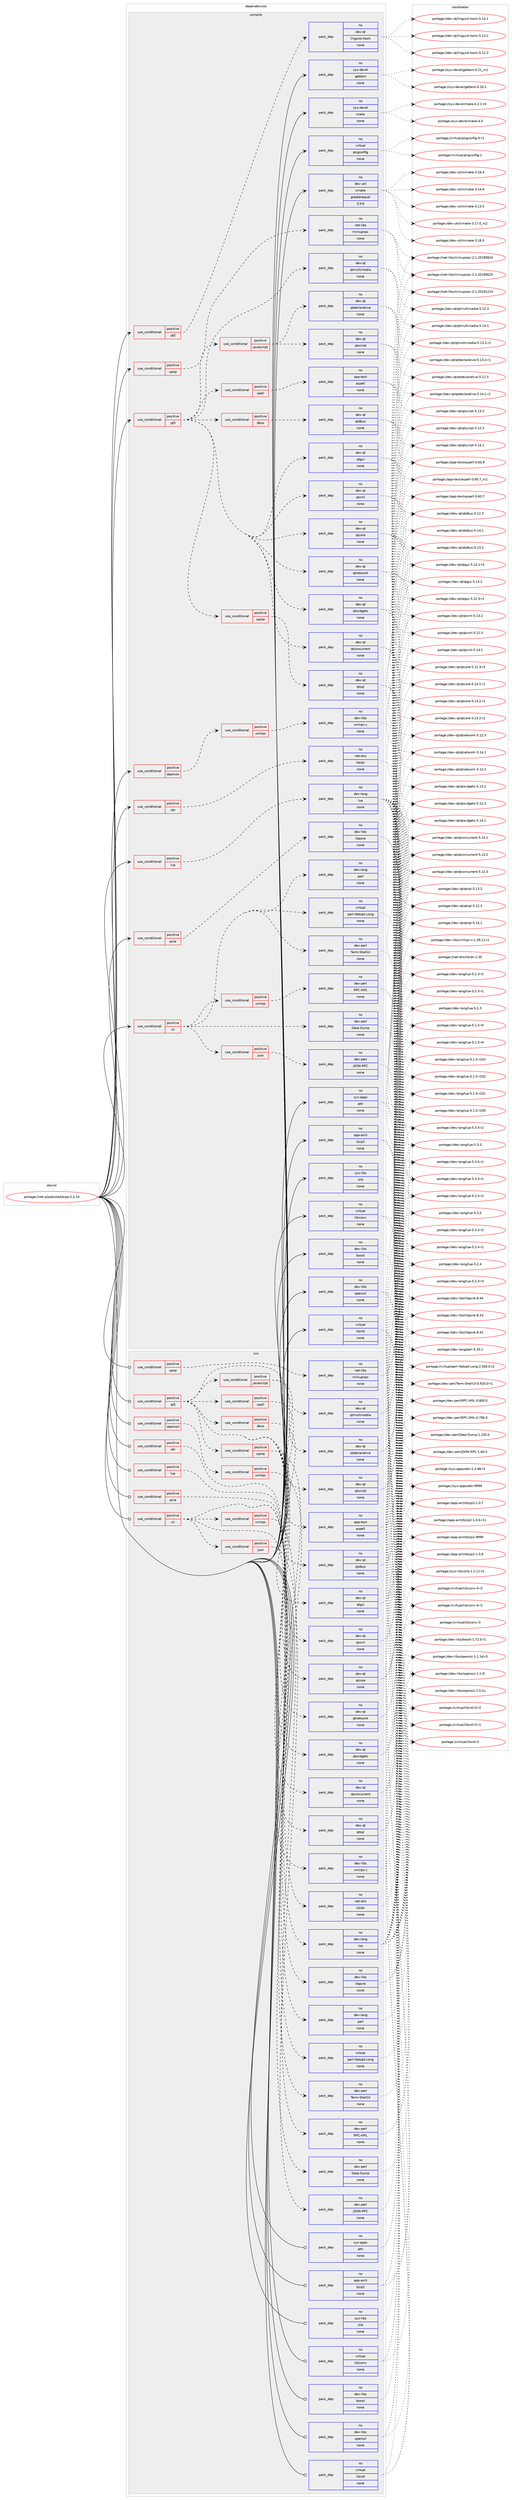 digraph prolog {

# *************
# Graph options
# *************

newrank=true;
concentrate=true;
compound=true;
graph [rankdir=LR,fontname=Helvetica,fontsize=10,ranksep=1.5];#, ranksep=2.5, nodesep=0.2];
edge  [arrowhead=vee];
node  [fontname=Helvetica,fontsize=10];

# **********
# The ebuild
# **********

subgraph cluster_leftcol {
color=gray;
rank=same;
label=<<i>ebuild</i>>;
id [label="portage://net-p2p/eiskaltdcpp-2.2.10", color=red, width=4, href="../net-p2p/eiskaltdcpp-2.2.10.svg"];
}

# ****************
# The dependencies
# ****************

subgraph cluster_midcol {
color=gray;
label=<<i>dependencies</i>>;
subgraph cluster_compile {
fillcolor="#eeeeee";
style=filled;
label=<<i>compile</i>>;
subgraph cond9070 {
dependency49314 [label=<<TABLE BORDER="0" CELLBORDER="1" CELLSPACING="0" CELLPADDING="4"><TR><TD ROWSPAN="3" CELLPADDING="10">use_conditional</TD></TR><TR><TD>positive</TD></TR><TR><TD>cli</TD></TR></TABLE>>, shape=none, color=red];
subgraph pack39217 {
dependency49315 [label=<<TABLE BORDER="0" CELLBORDER="1" CELLSPACING="0" CELLPADDING="4" WIDTH="220"><TR><TD ROWSPAN="6" CELLPADDING="30">pack_dep</TD></TR><TR><TD WIDTH="110">no</TD></TR><TR><TD>dev-lang</TD></TR><TR><TD>perl</TD></TR><TR><TD>none</TD></TR><TR><TD></TD></TR></TABLE>>, shape=none, color=blue];
}
dependency49314:e -> dependency49315:w [weight=20,style="dashed",arrowhead="vee"];
subgraph pack39218 {
dependency49316 [label=<<TABLE BORDER="0" CELLBORDER="1" CELLSPACING="0" CELLPADDING="4" WIDTH="220"><TR><TD ROWSPAN="6" CELLPADDING="30">pack_dep</TD></TR><TR><TD WIDTH="110">no</TD></TR><TR><TD>dev-perl</TD></TR><TR><TD>Data-Dump</TD></TR><TR><TD>none</TD></TR><TR><TD></TD></TR></TABLE>>, shape=none, color=blue];
}
dependency49314:e -> dependency49316:w [weight=20,style="dashed",arrowhead="vee"];
subgraph pack39219 {
dependency49317 [label=<<TABLE BORDER="0" CELLBORDER="1" CELLSPACING="0" CELLPADDING="4" WIDTH="220"><TR><TD ROWSPAN="6" CELLPADDING="30">pack_dep</TD></TR><TR><TD WIDTH="110">no</TD></TR><TR><TD>dev-perl</TD></TR><TR><TD>Term-ShellUI</TD></TR><TR><TD>none</TD></TR><TR><TD></TD></TR></TABLE>>, shape=none, color=blue];
}
dependency49314:e -> dependency49317:w [weight=20,style="dashed",arrowhead="vee"];
subgraph pack39220 {
dependency49318 [label=<<TABLE BORDER="0" CELLBORDER="1" CELLSPACING="0" CELLPADDING="4" WIDTH="220"><TR><TD ROWSPAN="6" CELLPADDING="30">pack_dep</TD></TR><TR><TD WIDTH="110">no</TD></TR><TR><TD>virtual</TD></TR><TR><TD>perl-Getopt-Long</TD></TR><TR><TD>none</TD></TR><TR><TD></TD></TR></TABLE>>, shape=none, color=blue];
}
dependency49314:e -> dependency49318:w [weight=20,style="dashed",arrowhead="vee"];
subgraph cond9071 {
dependency49319 [label=<<TABLE BORDER="0" CELLBORDER="1" CELLSPACING="0" CELLPADDING="4"><TR><TD ROWSPAN="3" CELLPADDING="10">use_conditional</TD></TR><TR><TD>positive</TD></TR><TR><TD>json</TD></TR></TABLE>>, shape=none, color=red];
subgraph pack39221 {
dependency49320 [label=<<TABLE BORDER="0" CELLBORDER="1" CELLSPACING="0" CELLPADDING="4" WIDTH="220"><TR><TD ROWSPAN="6" CELLPADDING="30">pack_dep</TD></TR><TR><TD WIDTH="110">no</TD></TR><TR><TD>dev-perl</TD></TR><TR><TD>JSON-RPC</TD></TR><TR><TD>none</TD></TR><TR><TD></TD></TR></TABLE>>, shape=none, color=blue];
}
dependency49319:e -> dependency49320:w [weight=20,style="dashed",arrowhead="vee"];
}
dependency49314:e -> dependency49319:w [weight=20,style="dashed",arrowhead="vee"];
subgraph cond9072 {
dependency49321 [label=<<TABLE BORDER="0" CELLBORDER="1" CELLSPACING="0" CELLPADDING="4"><TR><TD ROWSPAN="3" CELLPADDING="10">use_conditional</TD></TR><TR><TD>positive</TD></TR><TR><TD>xmlrpc</TD></TR></TABLE>>, shape=none, color=red];
subgraph pack39222 {
dependency49322 [label=<<TABLE BORDER="0" CELLBORDER="1" CELLSPACING="0" CELLPADDING="4" WIDTH="220"><TR><TD ROWSPAN="6" CELLPADDING="30">pack_dep</TD></TR><TR><TD WIDTH="110">no</TD></TR><TR><TD>dev-perl</TD></TR><TR><TD>RPC-XML</TD></TR><TR><TD>none</TD></TR><TR><TD></TD></TR></TABLE>>, shape=none, color=blue];
}
dependency49321:e -> dependency49322:w [weight=20,style="dashed",arrowhead="vee"];
}
dependency49314:e -> dependency49321:w [weight=20,style="dashed",arrowhead="vee"];
}
id:e -> dependency49314:w [weight=20,style="solid",arrowhead="vee"];
subgraph cond9073 {
dependency49323 [label=<<TABLE BORDER="0" CELLBORDER="1" CELLSPACING="0" CELLPADDING="4"><TR><TD ROWSPAN="3" CELLPADDING="10">use_conditional</TD></TR><TR><TD>positive</TD></TR><TR><TD>daemon</TD></TR></TABLE>>, shape=none, color=red];
subgraph cond9074 {
dependency49324 [label=<<TABLE BORDER="0" CELLBORDER="1" CELLSPACING="0" CELLPADDING="4"><TR><TD ROWSPAN="3" CELLPADDING="10">use_conditional</TD></TR><TR><TD>positive</TD></TR><TR><TD>xmlrpc</TD></TR></TABLE>>, shape=none, color=red];
subgraph pack39223 {
dependency49325 [label=<<TABLE BORDER="0" CELLBORDER="1" CELLSPACING="0" CELLPADDING="4" WIDTH="220"><TR><TD ROWSPAN="6" CELLPADDING="30">pack_dep</TD></TR><TR><TD WIDTH="110">no</TD></TR><TR><TD>dev-libs</TD></TR><TR><TD>xmlrpc-c</TD></TR><TR><TD>none</TD></TR><TR><TD></TD></TR></TABLE>>, shape=none, color=blue];
}
dependency49324:e -> dependency49325:w [weight=20,style="dashed",arrowhead="vee"];
}
dependency49323:e -> dependency49324:w [weight=20,style="dashed",arrowhead="vee"];
}
id:e -> dependency49323:w [weight=20,style="solid",arrowhead="vee"];
subgraph cond9075 {
dependency49326 [label=<<TABLE BORDER="0" CELLBORDER="1" CELLSPACING="0" CELLPADDING="4"><TR><TD ROWSPAN="3" CELLPADDING="10">use_conditional</TD></TR><TR><TD>positive</TD></TR><TR><TD>idn</TD></TR></TABLE>>, shape=none, color=red];
subgraph pack39224 {
dependency49327 [label=<<TABLE BORDER="0" CELLBORDER="1" CELLSPACING="0" CELLPADDING="4" WIDTH="220"><TR><TD ROWSPAN="6" CELLPADDING="30">pack_dep</TD></TR><TR><TD WIDTH="110">no</TD></TR><TR><TD>net-dns</TD></TR><TR><TD>libidn</TD></TR><TR><TD>none</TD></TR><TR><TD></TD></TR></TABLE>>, shape=none, color=blue];
}
dependency49326:e -> dependency49327:w [weight=20,style="dashed",arrowhead="vee"];
}
id:e -> dependency49326:w [weight=20,style="solid",arrowhead="vee"];
subgraph cond9076 {
dependency49328 [label=<<TABLE BORDER="0" CELLBORDER="1" CELLSPACING="0" CELLPADDING="4"><TR><TD ROWSPAN="3" CELLPADDING="10">use_conditional</TD></TR><TR><TD>positive</TD></TR><TR><TD>lua</TD></TR></TABLE>>, shape=none, color=red];
subgraph pack39225 {
dependency49329 [label=<<TABLE BORDER="0" CELLBORDER="1" CELLSPACING="0" CELLPADDING="4" WIDTH="220"><TR><TD ROWSPAN="6" CELLPADDING="30">pack_dep</TD></TR><TR><TD WIDTH="110">no</TD></TR><TR><TD>dev-lang</TD></TR><TR><TD>lua</TD></TR><TR><TD>none</TD></TR><TR><TD></TD></TR></TABLE>>, shape=none, color=blue];
}
dependency49328:e -> dependency49329:w [weight=20,style="dashed",arrowhead="vee"];
}
id:e -> dependency49328:w [weight=20,style="solid",arrowhead="vee"];
subgraph cond9077 {
dependency49330 [label=<<TABLE BORDER="0" CELLBORDER="1" CELLSPACING="0" CELLPADDING="4"><TR><TD ROWSPAN="3" CELLPADDING="10">use_conditional</TD></TR><TR><TD>positive</TD></TR><TR><TD>pcre</TD></TR></TABLE>>, shape=none, color=red];
subgraph pack39226 {
dependency49331 [label=<<TABLE BORDER="0" CELLBORDER="1" CELLSPACING="0" CELLPADDING="4" WIDTH="220"><TR><TD ROWSPAN="6" CELLPADDING="30">pack_dep</TD></TR><TR><TD WIDTH="110">no</TD></TR><TR><TD>dev-libs</TD></TR><TR><TD>libpcre</TD></TR><TR><TD>none</TD></TR><TR><TD></TD></TR></TABLE>>, shape=none, color=blue];
}
dependency49330:e -> dependency49331:w [weight=20,style="dashed",arrowhead="vee"];
}
id:e -> dependency49330:w [weight=20,style="solid",arrowhead="vee"];
subgraph cond9078 {
dependency49332 [label=<<TABLE BORDER="0" CELLBORDER="1" CELLSPACING="0" CELLPADDING="4"><TR><TD ROWSPAN="3" CELLPADDING="10">use_conditional</TD></TR><TR><TD>positive</TD></TR><TR><TD>qt5</TD></TR></TABLE>>, shape=none, color=red];
subgraph pack39227 {
dependency49333 [label=<<TABLE BORDER="0" CELLBORDER="1" CELLSPACING="0" CELLPADDING="4" WIDTH="220"><TR><TD ROWSPAN="6" CELLPADDING="30">pack_dep</TD></TR><TR><TD WIDTH="110">no</TD></TR><TR><TD>dev-qt</TD></TR><TR><TD>linguist-tools</TD></TR><TR><TD>none</TD></TR><TR><TD></TD></TR></TABLE>>, shape=none, color=blue];
}
dependency49332:e -> dependency49333:w [weight=20,style="dashed",arrowhead="vee"];
}
id:e -> dependency49332:w [weight=20,style="solid",arrowhead="vee"];
subgraph cond9079 {
dependency49334 [label=<<TABLE BORDER="0" CELLBORDER="1" CELLSPACING="0" CELLPADDING="4"><TR><TD ROWSPAN="3" CELLPADDING="10">use_conditional</TD></TR><TR><TD>positive</TD></TR><TR><TD>qt5</TD></TR></TABLE>>, shape=none, color=red];
subgraph pack39228 {
dependency49335 [label=<<TABLE BORDER="0" CELLBORDER="1" CELLSPACING="0" CELLPADDING="4" WIDTH="220"><TR><TD ROWSPAN="6" CELLPADDING="30">pack_dep</TD></TR><TR><TD WIDTH="110">no</TD></TR><TR><TD>dev-qt</TD></TR><TR><TD>qtconcurrent</TD></TR><TR><TD>none</TD></TR><TR><TD></TD></TR></TABLE>>, shape=none, color=blue];
}
dependency49334:e -> dependency49335:w [weight=20,style="dashed",arrowhead="vee"];
subgraph pack39229 {
dependency49336 [label=<<TABLE BORDER="0" CELLBORDER="1" CELLSPACING="0" CELLPADDING="4" WIDTH="220"><TR><TD ROWSPAN="6" CELLPADDING="30">pack_dep</TD></TR><TR><TD WIDTH="110">no</TD></TR><TR><TD>dev-qt</TD></TR><TR><TD>qtcore</TD></TR><TR><TD>none</TD></TR><TR><TD></TD></TR></TABLE>>, shape=none, color=blue];
}
dependency49334:e -> dependency49336:w [weight=20,style="dashed",arrowhead="vee"];
subgraph pack39230 {
dependency49337 [label=<<TABLE BORDER="0" CELLBORDER="1" CELLSPACING="0" CELLPADDING="4" WIDTH="220"><TR><TD ROWSPAN="6" CELLPADDING="30">pack_dep</TD></TR><TR><TD WIDTH="110">no</TD></TR><TR><TD>dev-qt</TD></TR><TR><TD>qtgui</TD></TR><TR><TD>none</TD></TR><TR><TD></TD></TR></TABLE>>, shape=none, color=blue];
}
dependency49334:e -> dependency49337:w [weight=20,style="dashed",arrowhead="vee"];
subgraph pack39231 {
dependency49338 [label=<<TABLE BORDER="0" CELLBORDER="1" CELLSPACING="0" CELLPADDING="4" WIDTH="220"><TR><TD ROWSPAN="6" CELLPADDING="30">pack_dep</TD></TR><TR><TD WIDTH="110">no</TD></TR><TR><TD>dev-qt</TD></TR><TR><TD>qtmultimedia</TD></TR><TR><TD>none</TD></TR><TR><TD></TD></TR></TABLE>>, shape=none, color=blue];
}
dependency49334:e -> dependency49338:w [weight=20,style="dashed",arrowhead="vee"];
subgraph pack39232 {
dependency49339 [label=<<TABLE BORDER="0" CELLBORDER="1" CELLSPACING="0" CELLPADDING="4" WIDTH="220"><TR><TD ROWSPAN="6" CELLPADDING="30">pack_dep</TD></TR><TR><TD WIDTH="110">no</TD></TR><TR><TD>dev-qt</TD></TR><TR><TD>qtnetwork</TD></TR><TR><TD>none</TD></TR><TR><TD></TD></TR></TABLE>>, shape=none, color=blue];
}
dependency49334:e -> dependency49339:w [weight=20,style="dashed",arrowhead="vee"];
subgraph pack39233 {
dependency49340 [label=<<TABLE BORDER="0" CELLBORDER="1" CELLSPACING="0" CELLPADDING="4" WIDTH="220"><TR><TD ROWSPAN="6" CELLPADDING="30">pack_dep</TD></TR><TR><TD WIDTH="110">no</TD></TR><TR><TD>dev-qt</TD></TR><TR><TD>qtwidgets</TD></TR><TR><TD>none</TD></TR><TR><TD></TD></TR></TABLE>>, shape=none, color=blue];
}
dependency49334:e -> dependency49340:w [weight=20,style="dashed",arrowhead="vee"];
subgraph pack39234 {
dependency49341 [label=<<TABLE BORDER="0" CELLBORDER="1" CELLSPACING="0" CELLPADDING="4" WIDTH="220"><TR><TD ROWSPAN="6" CELLPADDING="30">pack_dep</TD></TR><TR><TD WIDTH="110">no</TD></TR><TR><TD>dev-qt</TD></TR><TR><TD>qtxml</TD></TR><TR><TD>none</TD></TR><TR><TD></TD></TR></TABLE>>, shape=none, color=blue];
}
dependency49334:e -> dependency49341:w [weight=20,style="dashed",arrowhead="vee"];
subgraph cond9080 {
dependency49342 [label=<<TABLE BORDER="0" CELLBORDER="1" CELLSPACING="0" CELLPADDING="4"><TR><TD ROWSPAN="3" CELLPADDING="10">use_conditional</TD></TR><TR><TD>positive</TD></TR><TR><TD>dbus</TD></TR></TABLE>>, shape=none, color=red];
subgraph pack39235 {
dependency49343 [label=<<TABLE BORDER="0" CELLBORDER="1" CELLSPACING="0" CELLPADDING="4" WIDTH="220"><TR><TD ROWSPAN="6" CELLPADDING="30">pack_dep</TD></TR><TR><TD WIDTH="110">no</TD></TR><TR><TD>dev-qt</TD></TR><TR><TD>qtdbus</TD></TR><TR><TD>none</TD></TR><TR><TD></TD></TR></TABLE>>, shape=none, color=blue];
}
dependency49342:e -> dependency49343:w [weight=20,style="dashed",arrowhead="vee"];
}
dependency49334:e -> dependency49342:w [weight=20,style="dashed",arrowhead="vee"];
subgraph cond9081 {
dependency49344 [label=<<TABLE BORDER="0" CELLBORDER="1" CELLSPACING="0" CELLPADDING="4"><TR><TD ROWSPAN="3" CELLPADDING="10">use_conditional</TD></TR><TR><TD>positive</TD></TR><TR><TD>javascript</TD></TR></TABLE>>, shape=none, color=red];
subgraph pack39236 {
dependency49345 [label=<<TABLE BORDER="0" CELLBORDER="1" CELLSPACING="0" CELLPADDING="4" WIDTH="220"><TR><TD ROWSPAN="6" CELLPADDING="30">pack_dep</TD></TR><TR><TD WIDTH="110">no</TD></TR><TR><TD>dev-qt</TD></TR><TR><TD>qtdeclarative</TD></TR><TR><TD>none</TD></TR><TR><TD></TD></TR></TABLE>>, shape=none, color=blue];
}
dependency49344:e -> dependency49345:w [weight=20,style="dashed",arrowhead="vee"];
subgraph pack39237 {
dependency49346 [label=<<TABLE BORDER="0" CELLBORDER="1" CELLSPACING="0" CELLPADDING="4" WIDTH="220"><TR><TD ROWSPAN="6" CELLPADDING="30">pack_dep</TD></TR><TR><TD WIDTH="110">no</TD></TR><TR><TD>dev-qt</TD></TR><TR><TD>qtscript</TD></TR><TR><TD>none</TD></TR><TR><TD></TD></TR></TABLE>>, shape=none, color=blue];
}
dependency49344:e -> dependency49346:w [weight=20,style="dashed",arrowhead="vee"];
}
dependency49334:e -> dependency49344:w [weight=20,style="dashed",arrowhead="vee"];
subgraph cond9082 {
dependency49347 [label=<<TABLE BORDER="0" CELLBORDER="1" CELLSPACING="0" CELLPADDING="4"><TR><TD ROWSPAN="3" CELLPADDING="10">use_conditional</TD></TR><TR><TD>positive</TD></TR><TR><TD>spell</TD></TR></TABLE>>, shape=none, color=red];
subgraph pack39238 {
dependency49348 [label=<<TABLE BORDER="0" CELLBORDER="1" CELLSPACING="0" CELLPADDING="4" WIDTH="220"><TR><TD ROWSPAN="6" CELLPADDING="30">pack_dep</TD></TR><TR><TD WIDTH="110">no</TD></TR><TR><TD>app-text</TD></TR><TR><TD>aspell</TD></TR><TR><TD>none</TD></TR><TR><TD></TD></TR></TABLE>>, shape=none, color=blue];
}
dependency49347:e -> dependency49348:w [weight=20,style="dashed",arrowhead="vee"];
}
dependency49334:e -> dependency49347:w [weight=20,style="dashed",arrowhead="vee"];
subgraph cond9083 {
dependency49349 [label=<<TABLE BORDER="0" CELLBORDER="1" CELLSPACING="0" CELLPADDING="4"><TR><TD ROWSPAN="3" CELLPADDING="10">use_conditional</TD></TR><TR><TD>positive</TD></TR><TR><TD>sqlite</TD></TR></TABLE>>, shape=none, color=red];
subgraph pack39239 {
dependency49350 [label=<<TABLE BORDER="0" CELLBORDER="1" CELLSPACING="0" CELLPADDING="4" WIDTH="220"><TR><TD ROWSPAN="6" CELLPADDING="30">pack_dep</TD></TR><TR><TD WIDTH="110">no</TD></TR><TR><TD>dev-qt</TD></TR><TR><TD>qtsql</TD></TR><TR><TD>none</TD></TR><TR><TD></TD></TR></TABLE>>, shape=none, color=blue];
}
dependency49349:e -> dependency49350:w [weight=20,style="dashed",arrowhead="vee"];
}
dependency49334:e -> dependency49349:w [weight=20,style="dashed",arrowhead="vee"];
}
id:e -> dependency49334:w [weight=20,style="solid",arrowhead="vee"];
subgraph cond9084 {
dependency49351 [label=<<TABLE BORDER="0" CELLBORDER="1" CELLSPACING="0" CELLPADDING="4"><TR><TD ROWSPAN="3" CELLPADDING="10">use_conditional</TD></TR><TR><TD>positive</TD></TR><TR><TD>upnp</TD></TR></TABLE>>, shape=none, color=red];
subgraph pack39240 {
dependency49352 [label=<<TABLE BORDER="0" CELLBORDER="1" CELLSPACING="0" CELLPADDING="4" WIDTH="220"><TR><TD ROWSPAN="6" CELLPADDING="30">pack_dep</TD></TR><TR><TD WIDTH="110">no</TD></TR><TR><TD>net-libs</TD></TR><TR><TD>miniupnpc</TD></TR><TR><TD>none</TD></TR><TR><TD></TD></TR></TABLE>>, shape=none, color=blue];
}
dependency49351:e -> dependency49352:w [weight=20,style="dashed",arrowhead="vee"];
}
id:e -> dependency49351:w [weight=20,style="solid",arrowhead="vee"];
subgraph pack39241 {
dependency49353 [label=<<TABLE BORDER="0" CELLBORDER="1" CELLSPACING="0" CELLPADDING="4" WIDTH="220"><TR><TD ROWSPAN="6" CELLPADDING="30">pack_dep</TD></TR><TR><TD WIDTH="110">no</TD></TR><TR><TD>app-arch</TD></TR><TR><TD>bzip2</TD></TR><TR><TD>none</TD></TR><TR><TD></TD></TR></TABLE>>, shape=none, color=blue];
}
id:e -> dependency49353:w [weight=20,style="solid",arrowhead="vee"];
subgraph pack39242 {
dependency49354 [label=<<TABLE BORDER="0" CELLBORDER="1" CELLSPACING="0" CELLPADDING="4" WIDTH="220"><TR><TD ROWSPAN="6" CELLPADDING="30">pack_dep</TD></TR><TR><TD WIDTH="110">no</TD></TR><TR><TD>dev-libs</TD></TR><TR><TD>boost</TD></TR><TR><TD>none</TD></TR><TR><TD></TD></TR></TABLE>>, shape=none, color=blue];
}
id:e -> dependency49354:w [weight=20,style="solid",arrowhead="vee"];
subgraph pack39243 {
dependency49355 [label=<<TABLE BORDER="0" CELLBORDER="1" CELLSPACING="0" CELLPADDING="4" WIDTH="220"><TR><TD ROWSPAN="6" CELLPADDING="30">pack_dep</TD></TR><TR><TD WIDTH="110">no</TD></TR><TR><TD>dev-libs</TD></TR><TR><TD>openssl</TD></TR><TR><TD>none</TD></TR><TR><TD></TD></TR></TABLE>>, shape=none, color=blue];
}
id:e -> dependency49355:w [weight=20,style="solid",arrowhead="vee"];
subgraph pack39244 {
dependency49356 [label=<<TABLE BORDER="0" CELLBORDER="1" CELLSPACING="0" CELLPADDING="4" WIDTH="220"><TR><TD ROWSPAN="6" CELLPADDING="30">pack_dep</TD></TR><TR><TD WIDTH="110">no</TD></TR><TR><TD>dev-util</TD></TR><TR><TD>cmake</TD></TR><TR><TD>greaterequal</TD></TR><TR><TD>3.9.6</TD></TR></TABLE>>, shape=none, color=blue];
}
id:e -> dependency49356:w [weight=20,style="solid",arrowhead="vee"];
subgraph pack39245 {
dependency49357 [label=<<TABLE BORDER="0" CELLBORDER="1" CELLSPACING="0" CELLPADDING="4" WIDTH="220"><TR><TD ROWSPAN="6" CELLPADDING="30">pack_dep</TD></TR><TR><TD WIDTH="110">no</TD></TR><TR><TD>sys-apps</TD></TR><TR><TD>attr</TD></TR><TR><TD>none</TD></TR><TR><TD></TD></TR></TABLE>>, shape=none, color=blue];
}
id:e -> dependency49357:w [weight=20,style="solid",arrowhead="vee"];
subgraph pack39246 {
dependency49358 [label=<<TABLE BORDER="0" CELLBORDER="1" CELLSPACING="0" CELLPADDING="4" WIDTH="220"><TR><TD ROWSPAN="6" CELLPADDING="30">pack_dep</TD></TR><TR><TD WIDTH="110">no</TD></TR><TR><TD>sys-devel</TD></TR><TR><TD>gettext</TD></TR><TR><TD>none</TD></TR><TR><TD></TD></TR></TABLE>>, shape=none, color=blue];
}
id:e -> dependency49358:w [weight=20,style="solid",arrowhead="vee"];
subgraph pack39247 {
dependency49359 [label=<<TABLE BORDER="0" CELLBORDER="1" CELLSPACING="0" CELLPADDING="4" WIDTH="220"><TR><TD ROWSPAN="6" CELLPADDING="30">pack_dep</TD></TR><TR><TD WIDTH="110">no</TD></TR><TR><TD>sys-devel</TD></TR><TR><TD>make</TD></TR><TR><TD>none</TD></TR><TR><TD></TD></TR></TABLE>>, shape=none, color=blue];
}
id:e -> dependency49359:w [weight=20,style="solid",arrowhead="vee"];
subgraph pack39248 {
dependency49360 [label=<<TABLE BORDER="0" CELLBORDER="1" CELLSPACING="0" CELLPADDING="4" WIDTH="220"><TR><TD ROWSPAN="6" CELLPADDING="30">pack_dep</TD></TR><TR><TD WIDTH="110">no</TD></TR><TR><TD>sys-libs</TD></TR><TR><TD>zlib</TD></TR><TR><TD>none</TD></TR><TR><TD></TD></TR></TABLE>>, shape=none, color=blue];
}
id:e -> dependency49360:w [weight=20,style="solid",arrowhead="vee"];
subgraph pack39249 {
dependency49361 [label=<<TABLE BORDER="0" CELLBORDER="1" CELLSPACING="0" CELLPADDING="4" WIDTH="220"><TR><TD ROWSPAN="6" CELLPADDING="30">pack_dep</TD></TR><TR><TD WIDTH="110">no</TD></TR><TR><TD>virtual</TD></TR><TR><TD>libiconv</TD></TR><TR><TD>none</TD></TR><TR><TD></TD></TR></TABLE>>, shape=none, color=blue];
}
id:e -> dependency49361:w [weight=20,style="solid",arrowhead="vee"];
subgraph pack39250 {
dependency49362 [label=<<TABLE BORDER="0" CELLBORDER="1" CELLSPACING="0" CELLPADDING="4" WIDTH="220"><TR><TD ROWSPAN="6" CELLPADDING="30">pack_dep</TD></TR><TR><TD WIDTH="110">no</TD></TR><TR><TD>virtual</TD></TR><TR><TD>libintl</TD></TR><TR><TD>none</TD></TR><TR><TD></TD></TR></TABLE>>, shape=none, color=blue];
}
id:e -> dependency49362:w [weight=20,style="solid",arrowhead="vee"];
subgraph pack39251 {
dependency49363 [label=<<TABLE BORDER="0" CELLBORDER="1" CELLSPACING="0" CELLPADDING="4" WIDTH="220"><TR><TD ROWSPAN="6" CELLPADDING="30">pack_dep</TD></TR><TR><TD WIDTH="110">no</TD></TR><TR><TD>virtual</TD></TR><TR><TD>pkgconfig</TD></TR><TR><TD>none</TD></TR><TR><TD></TD></TR></TABLE>>, shape=none, color=blue];
}
id:e -> dependency49363:w [weight=20,style="solid",arrowhead="vee"];
}
subgraph cluster_compileandrun {
fillcolor="#eeeeee";
style=filled;
label=<<i>compile and run</i>>;
}
subgraph cluster_run {
fillcolor="#eeeeee";
style=filled;
label=<<i>run</i>>;
subgraph cond9085 {
dependency49364 [label=<<TABLE BORDER="0" CELLBORDER="1" CELLSPACING="0" CELLPADDING="4"><TR><TD ROWSPAN="3" CELLPADDING="10">use_conditional</TD></TR><TR><TD>positive</TD></TR><TR><TD>cli</TD></TR></TABLE>>, shape=none, color=red];
subgraph pack39252 {
dependency49365 [label=<<TABLE BORDER="0" CELLBORDER="1" CELLSPACING="0" CELLPADDING="4" WIDTH="220"><TR><TD ROWSPAN="6" CELLPADDING="30">pack_dep</TD></TR><TR><TD WIDTH="110">no</TD></TR><TR><TD>dev-lang</TD></TR><TR><TD>perl</TD></TR><TR><TD>none</TD></TR><TR><TD></TD></TR></TABLE>>, shape=none, color=blue];
}
dependency49364:e -> dependency49365:w [weight=20,style="dashed",arrowhead="vee"];
subgraph pack39253 {
dependency49366 [label=<<TABLE BORDER="0" CELLBORDER="1" CELLSPACING="0" CELLPADDING="4" WIDTH="220"><TR><TD ROWSPAN="6" CELLPADDING="30">pack_dep</TD></TR><TR><TD WIDTH="110">no</TD></TR><TR><TD>dev-perl</TD></TR><TR><TD>Data-Dump</TD></TR><TR><TD>none</TD></TR><TR><TD></TD></TR></TABLE>>, shape=none, color=blue];
}
dependency49364:e -> dependency49366:w [weight=20,style="dashed",arrowhead="vee"];
subgraph pack39254 {
dependency49367 [label=<<TABLE BORDER="0" CELLBORDER="1" CELLSPACING="0" CELLPADDING="4" WIDTH="220"><TR><TD ROWSPAN="6" CELLPADDING="30">pack_dep</TD></TR><TR><TD WIDTH="110">no</TD></TR><TR><TD>dev-perl</TD></TR><TR><TD>Term-ShellUI</TD></TR><TR><TD>none</TD></TR><TR><TD></TD></TR></TABLE>>, shape=none, color=blue];
}
dependency49364:e -> dependency49367:w [weight=20,style="dashed",arrowhead="vee"];
subgraph pack39255 {
dependency49368 [label=<<TABLE BORDER="0" CELLBORDER="1" CELLSPACING="0" CELLPADDING="4" WIDTH="220"><TR><TD ROWSPAN="6" CELLPADDING="30">pack_dep</TD></TR><TR><TD WIDTH="110">no</TD></TR><TR><TD>virtual</TD></TR><TR><TD>perl-Getopt-Long</TD></TR><TR><TD>none</TD></TR><TR><TD></TD></TR></TABLE>>, shape=none, color=blue];
}
dependency49364:e -> dependency49368:w [weight=20,style="dashed",arrowhead="vee"];
subgraph cond9086 {
dependency49369 [label=<<TABLE BORDER="0" CELLBORDER="1" CELLSPACING="0" CELLPADDING="4"><TR><TD ROWSPAN="3" CELLPADDING="10">use_conditional</TD></TR><TR><TD>positive</TD></TR><TR><TD>json</TD></TR></TABLE>>, shape=none, color=red];
subgraph pack39256 {
dependency49370 [label=<<TABLE BORDER="0" CELLBORDER="1" CELLSPACING="0" CELLPADDING="4" WIDTH="220"><TR><TD ROWSPAN="6" CELLPADDING="30">pack_dep</TD></TR><TR><TD WIDTH="110">no</TD></TR><TR><TD>dev-perl</TD></TR><TR><TD>JSON-RPC</TD></TR><TR><TD>none</TD></TR><TR><TD></TD></TR></TABLE>>, shape=none, color=blue];
}
dependency49369:e -> dependency49370:w [weight=20,style="dashed",arrowhead="vee"];
}
dependency49364:e -> dependency49369:w [weight=20,style="dashed",arrowhead="vee"];
subgraph cond9087 {
dependency49371 [label=<<TABLE BORDER="0" CELLBORDER="1" CELLSPACING="0" CELLPADDING="4"><TR><TD ROWSPAN="3" CELLPADDING="10">use_conditional</TD></TR><TR><TD>positive</TD></TR><TR><TD>xmlrpc</TD></TR></TABLE>>, shape=none, color=red];
subgraph pack39257 {
dependency49372 [label=<<TABLE BORDER="0" CELLBORDER="1" CELLSPACING="0" CELLPADDING="4" WIDTH="220"><TR><TD ROWSPAN="6" CELLPADDING="30">pack_dep</TD></TR><TR><TD WIDTH="110">no</TD></TR><TR><TD>dev-perl</TD></TR><TR><TD>RPC-XML</TD></TR><TR><TD>none</TD></TR><TR><TD></TD></TR></TABLE>>, shape=none, color=blue];
}
dependency49371:e -> dependency49372:w [weight=20,style="dashed",arrowhead="vee"];
}
dependency49364:e -> dependency49371:w [weight=20,style="dashed",arrowhead="vee"];
}
id:e -> dependency49364:w [weight=20,style="solid",arrowhead="odot"];
subgraph cond9088 {
dependency49373 [label=<<TABLE BORDER="0" CELLBORDER="1" CELLSPACING="0" CELLPADDING="4"><TR><TD ROWSPAN="3" CELLPADDING="10">use_conditional</TD></TR><TR><TD>positive</TD></TR><TR><TD>daemon</TD></TR></TABLE>>, shape=none, color=red];
subgraph cond9089 {
dependency49374 [label=<<TABLE BORDER="0" CELLBORDER="1" CELLSPACING="0" CELLPADDING="4"><TR><TD ROWSPAN="3" CELLPADDING="10">use_conditional</TD></TR><TR><TD>positive</TD></TR><TR><TD>xmlrpc</TD></TR></TABLE>>, shape=none, color=red];
subgraph pack39258 {
dependency49375 [label=<<TABLE BORDER="0" CELLBORDER="1" CELLSPACING="0" CELLPADDING="4" WIDTH="220"><TR><TD ROWSPAN="6" CELLPADDING="30">pack_dep</TD></TR><TR><TD WIDTH="110">no</TD></TR><TR><TD>dev-libs</TD></TR><TR><TD>xmlrpc-c</TD></TR><TR><TD>none</TD></TR><TR><TD></TD></TR></TABLE>>, shape=none, color=blue];
}
dependency49374:e -> dependency49375:w [weight=20,style="dashed",arrowhead="vee"];
}
dependency49373:e -> dependency49374:w [weight=20,style="dashed",arrowhead="vee"];
}
id:e -> dependency49373:w [weight=20,style="solid",arrowhead="odot"];
subgraph cond9090 {
dependency49376 [label=<<TABLE BORDER="0" CELLBORDER="1" CELLSPACING="0" CELLPADDING="4"><TR><TD ROWSPAN="3" CELLPADDING="10">use_conditional</TD></TR><TR><TD>positive</TD></TR><TR><TD>idn</TD></TR></TABLE>>, shape=none, color=red];
subgraph pack39259 {
dependency49377 [label=<<TABLE BORDER="0" CELLBORDER="1" CELLSPACING="0" CELLPADDING="4" WIDTH="220"><TR><TD ROWSPAN="6" CELLPADDING="30">pack_dep</TD></TR><TR><TD WIDTH="110">no</TD></TR><TR><TD>net-dns</TD></TR><TR><TD>libidn</TD></TR><TR><TD>none</TD></TR><TR><TD></TD></TR></TABLE>>, shape=none, color=blue];
}
dependency49376:e -> dependency49377:w [weight=20,style="dashed",arrowhead="vee"];
}
id:e -> dependency49376:w [weight=20,style="solid",arrowhead="odot"];
subgraph cond9091 {
dependency49378 [label=<<TABLE BORDER="0" CELLBORDER="1" CELLSPACING="0" CELLPADDING="4"><TR><TD ROWSPAN="3" CELLPADDING="10">use_conditional</TD></TR><TR><TD>positive</TD></TR><TR><TD>lua</TD></TR></TABLE>>, shape=none, color=red];
subgraph pack39260 {
dependency49379 [label=<<TABLE BORDER="0" CELLBORDER="1" CELLSPACING="0" CELLPADDING="4" WIDTH="220"><TR><TD ROWSPAN="6" CELLPADDING="30">pack_dep</TD></TR><TR><TD WIDTH="110">no</TD></TR><TR><TD>dev-lang</TD></TR><TR><TD>lua</TD></TR><TR><TD>none</TD></TR><TR><TD></TD></TR></TABLE>>, shape=none, color=blue];
}
dependency49378:e -> dependency49379:w [weight=20,style="dashed",arrowhead="vee"];
}
id:e -> dependency49378:w [weight=20,style="solid",arrowhead="odot"];
subgraph cond9092 {
dependency49380 [label=<<TABLE BORDER="0" CELLBORDER="1" CELLSPACING="0" CELLPADDING="4"><TR><TD ROWSPAN="3" CELLPADDING="10">use_conditional</TD></TR><TR><TD>positive</TD></TR><TR><TD>pcre</TD></TR></TABLE>>, shape=none, color=red];
subgraph pack39261 {
dependency49381 [label=<<TABLE BORDER="0" CELLBORDER="1" CELLSPACING="0" CELLPADDING="4" WIDTH="220"><TR><TD ROWSPAN="6" CELLPADDING="30">pack_dep</TD></TR><TR><TD WIDTH="110">no</TD></TR><TR><TD>dev-libs</TD></TR><TR><TD>libpcre</TD></TR><TR><TD>none</TD></TR><TR><TD></TD></TR></TABLE>>, shape=none, color=blue];
}
dependency49380:e -> dependency49381:w [weight=20,style="dashed",arrowhead="vee"];
}
id:e -> dependency49380:w [weight=20,style="solid",arrowhead="odot"];
subgraph cond9093 {
dependency49382 [label=<<TABLE BORDER="0" CELLBORDER="1" CELLSPACING="0" CELLPADDING="4"><TR><TD ROWSPAN="3" CELLPADDING="10">use_conditional</TD></TR><TR><TD>positive</TD></TR><TR><TD>qt5</TD></TR></TABLE>>, shape=none, color=red];
subgraph pack39262 {
dependency49383 [label=<<TABLE BORDER="0" CELLBORDER="1" CELLSPACING="0" CELLPADDING="4" WIDTH="220"><TR><TD ROWSPAN="6" CELLPADDING="30">pack_dep</TD></TR><TR><TD WIDTH="110">no</TD></TR><TR><TD>dev-qt</TD></TR><TR><TD>qtconcurrent</TD></TR><TR><TD>none</TD></TR><TR><TD></TD></TR></TABLE>>, shape=none, color=blue];
}
dependency49382:e -> dependency49383:w [weight=20,style="dashed",arrowhead="vee"];
subgraph pack39263 {
dependency49384 [label=<<TABLE BORDER="0" CELLBORDER="1" CELLSPACING="0" CELLPADDING="4" WIDTH="220"><TR><TD ROWSPAN="6" CELLPADDING="30">pack_dep</TD></TR><TR><TD WIDTH="110">no</TD></TR><TR><TD>dev-qt</TD></TR><TR><TD>qtcore</TD></TR><TR><TD>none</TD></TR><TR><TD></TD></TR></TABLE>>, shape=none, color=blue];
}
dependency49382:e -> dependency49384:w [weight=20,style="dashed",arrowhead="vee"];
subgraph pack39264 {
dependency49385 [label=<<TABLE BORDER="0" CELLBORDER="1" CELLSPACING="0" CELLPADDING="4" WIDTH="220"><TR><TD ROWSPAN="6" CELLPADDING="30">pack_dep</TD></TR><TR><TD WIDTH="110">no</TD></TR><TR><TD>dev-qt</TD></TR><TR><TD>qtgui</TD></TR><TR><TD>none</TD></TR><TR><TD></TD></TR></TABLE>>, shape=none, color=blue];
}
dependency49382:e -> dependency49385:w [weight=20,style="dashed",arrowhead="vee"];
subgraph pack39265 {
dependency49386 [label=<<TABLE BORDER="0" CELLBORDER="1" CELLSPACING="0" CELLPADDING="4" WIDTH="220"><TR><TD ROWSPAN="6" CELLPADDING="30">pack_dep</TD></TR><TR><TD WIDTH="110">no</TD></TR><TR><TD>dev-qt</TD></TR><TR><TD>qtmultimedia</TD></TR><TR><TD>none</TD></TR><TR><TD></TD></TR></TABLE>>, shape=none, color=blue];
}
dependency49382:e -> dependency49386:w [weight=20,style="dashed",arrowhead="vee"];
subgraph pack39266 {
dependency49387 [label=<<TABLE BORDER="0" CELLBORDER="1" CELLSPACING="0" CELLPADDING="4" WIDTH="220"><TR><TD ROWSPAN="6" CELLPADDING="30">pack_dep</TD></TR><TR><TD WIDTH="110">no</TD></TR><TR><TD>dev-qt</TD></TR><TR><TD>qtnetwork</TD></TR><TR><TD>none</TD></TR><TR><TD></TD></TR></TABLE>>, shape=none, color=blue];
}
dependency49382:e -> dependency49387:w [weight=20,style="dashed",arrowhead="vee"];
subgraph pack39267 {
dependency49388 [label=<<TABLE BORDER="0" CELLBORDER="1" CELLSPACING="0" CELLPADDING="4" WIDTH="220"><TR><TD ROWSPAN="6" CELLPADDING="30">pack_dep</TD></TR><TR><TD WIDTH="110">no</TD></TR><TR><TD>dev-qt</TD></TR><TR><TD>qtwidgets</TD></TR><TR><TD>none</TD></TR><TR><TD></TD></TR></TABLE>>, shape=none, color=blue];
}
dependency49382:e -> dependency49388:w [weight=20,style="dashed",arrowhead="vee"];
subgraph pack39268 {
dependency49389 [label=<<TABLE BORDER="0" CELLBORDER="1" CELLSPACING="0" CELLPADDING="4" WIDTH="220"><TR><TD ROWSPAN="6" CELLPADDING="30">pack_dep</TD></TR><TR><TD WIDTH="110">no</TD></TR><TR><TD>dev-qt</TD></TR><TR><TD>qtxml</TD></TR><TR><TD>none</TD></TR><TR><TD></TD></TR></TABLE>>, shape=none, color=blue];
}
dependency49382:e -> dependency49389:w [weight=20,style="dashed",arrowhead="vee"];
subgraph cond9094 {
dependency49390 [label=<<TABLE BORDER="0" CELLBORDER="1" CELLSPACING="0" CELLPADDING="4"><TR><TD ROWSPAN="3" CELLPADDING="10">use_conditional</TD></TR><TR><TD>positive</TD></TR><TR><TD>dbus</TD></TR></TABLE>>, shape=none, color=red];
subgraph pack39269 {
dependency49391 [label=<<TABLE BORDER="0" CELLBORDER="1" CELLSPACING="0" CELLPADDING="4" WIDTH="220"><TR><TD ROWSPAN="6" CELLPADDING="30">pack_dep</TD></TR><TR><TD WIDTH="110">no</TD></TR><TR><TD>dev-qt</TD></TR><TR><TD>qtdbus</TD></TR><TR><TD>none</TD></TR><TR><TD></TD></TR></TABLE>>, shape=none, color=blue];
}
dependency49390:e -> dependency49391:w [weight=20,style="dashed",arrowhead="vee"];
}
dependency49382:e -> dependency49390:w [weight=20,style="dashed",arrowhead="vee"];
subgraph cond9095 {
dependency49392 [label=<<TABLE BORDER="0" CELLBORDER="1" CELLSPACING="0" CELLPADDING="4"><TR><TD ROWSPAN="3" CELLPADDING="10">use_conditional</TD></TR><TR><TD>positive</TD></TR><TR><TD>javascript</TD></TR></TABLE>>, shape=none, color=red];
subgraph pack39270 {
dependency49393 [label=<<TABLE BORDER="0" CELLBORDER="1" CELLSPACING="0" CELLPADDING="4" WIDTH="220"><TR><TD ROWSPAN="6" CELLPADDING="30">pack_dep</TD></TR><TR><TD WIDTH="110">no</TD></TR><TR><TD>dev-qt</TD></TR><TR><TD>qtdeclarative</TD></TR><TR><TD>none</TD></TR><TR><TD></TD></TR></TABLE>>, shape=none, color=blue];
}
dependency49392:e -> dependency49393:w [weight=20,style="dashed",arrowhead="vee"];
subgraph pack39271 {
dependency49394 [label=<<TABLE BORDER="0" CELLBORDER="1" CELLSPACING="0" CELLPADDING="4" WIDTH="220"><TR><TD ROWSPAN="6" CELLPADDING="30">pack_dep</TD></TR><TR><TD WIDTH="110">no</TD></TR><TR><TD>dev-qt</TD></TR><TR><TD>qtscript</TD></TR><TR><TD>none</TD></TR><TR><TD></TD></TR></TABLE>>, shape=none, color=blue];
}
dependency49392:e -> dependency49394:w [weight=20,style="dashed",arrowhead="vee"];
}
dependency49382:e -> dependency49392:w [weight=20,style="dashed",arrowhead="vee"];
subgraph cond9096 {
dependency49395 [label=<<TABLE BORDER="0" CELLBORDER="1" CELLSPACING="0" CELLPADDING="4"><TR><TD ROWSPAN="3" CELLPADDING="10">use_conditional</TD></TR><TR><TD>positive</TD></TR><TR><TD>spell</TD></TR></TABLE>>, shape=none, color=red];
subgraph pack39272 {
dependency49396 [label=<<TABLE BORDER="0" CELLBORDER="1" CELLSPACING="0" CELLPADDING="4" WIDTH="220"><TR><TD ROWSPAN="6" CELLPADDING="30">pack_dep</TD></TR><TR><TD WIDTH="110">no</TD></TR><TR><TD>app-text</TD></TR><TR><TD>aspell</TD></TR><TR><TD>none</TD></TR><TR><TD></TD></TR></TABLE>>, shape=none, color=blue];
}
dependency49395:e -> dependency49396:w [weight=20,style="dashed",arrowhead="vee"];
}
dependency49382:e -> dependency49395:w [weight=20,style="dashed",arrowhead="vee"];
subgraph cond9097 {
dependency49397 [label=<<TABLE BORDER="0" CELLBORDER="1" CELLSPACING="0" CELLPADDING="4"><TR><TD ROWSPAN="3" CELLPADDING="10">use_conditional</TD></TR><TR><TD>positive</TD></TR><TR><TD>sqlite</TD></TR></TABLE>>, shape=none, color=red];
subgraph pack39273 {
dependency49398 [label=<<TABLE BORDER="0" CELLBORDER="1" CELLSPACING="0" CELLPADDING="4" WIDTH="220"><TR><TD ROWSPAN="6" CELLPADDING="30">pack_dep</TD></TR><TR><TD WIDTH="110">no</TD></TR><TR><TD>dev-qt</TD></TR><TR><TD>qtsql</TD></TR><TR><TD>none</TD></TR><TR><TD></TD></TR></TABLE>>, shape=none, color=blue];
}
dependency49397:e -> dependency49398:w [weight=20,style="dashed",arrowhead="vee"];
}
dependency49382:e -> dependency49397:w [weight=20,style="dashed",arrowhead="vee"];
}
id:e -> dependency49382:w [weight=20,style="solid",arrowhead="odot"];
subgraph cond9098 {
dependency49399 [label=<<TABLE BORDER="0" CELLBORDER="1" CELLSPACING="0" CELLPADDING="4"><TR><TD ROWSPAN="3" CELLPADDING="10">use_conditional</TD></TR><TR><TD>positive</TD></TR><TR><TD>upnp</TD></TR></TABLE>>, shape=none, color=red];
subgraph pack39274 {
dependency49400 [label=<<TABLE BORDER="0" CELLBORDER="1" CELLSPACING="0" CELLPADDING="4" WIDTH="220"><TR><TD ROWSPAN="6" CELLPADDING="30">pack_dep</TD></TR><TR><TD WIDTH="110">no</TD></TR><TR><TD>net-libs</TD></TR><TR><TD>miniupnpc</TD></TR><TR><TD>none</TD></TR><TR><TD></TD></TR></TABLE>>, shape=none, color=blue];
}
dependency49399:e -> dependency49400:w [weight=20,style="dashed",arrowhead="vee"];
}
id:e -> dependency49399:w [weight=20,style="solid",arrowhead="odot"];
subgraph pack39275 {
dependency49401 [label=<<TABLE BORDER="0" CELLBORDER="1" CELLSPACING="0" CELLPADDING="4" WIDTH="220"><TR><TD ROWSPAN="6" CELLPADDING="30">pack_dep</TD></TR><TR><TD WIDTH="110">no</TD></TR><TR><TD>app-arch</TD></TR><TR><TD>bzip2</TD></TR><TR><TD>none</TD></TR><TR><TD></TD></TR></TABLE>>, shape=none, color=blue];
}
id:e -> dependency49401:w [weight=20,style="solid",arrowhead="odot"];
subgraph pack39276 {
dependency49402 [label=<<TABLE BORDER="0" CELLBORDER="1" CELLSPACING="0" CELLPADDING="4" WIDTH="220"><TR><TD ROWSPAN="6" CELLPADDING="30">pack_dep</TD></TR><TR><TD WIDTH="110">no</TD></TR><TR><TD>dev-libs</TD></TR><TR><TD>boost</TD></TR><TR><TD>none</TD></TR><TR><TD></TD></TR></TABLE>>, shape=none, color=blue];
}
id:e -> dependency49402:w [weight=20,style="solid",arrowhead="odot"];
subgraph pack39277 {
dependency49403 [label=<<TABLE BORDER="0" CELLBORDER="1" CELLSPACING="0" CELLPADDING="4" WIDTH="220"><TR><TD ROWSPAN="6" CELLPADDING="30">pack_dep</TD></TR><TR><TD WIDTH="110">no</TD></TR><TR><TD>dev-libs</TD></TR><TR><TD>openssl</TD></TR><TR><TD>none</TD></TR><TR><TD></TD></TR></TABLE>>, shape=none, color=blue];
}
id:e -> dependency49403:w [weight=20,style="solid",arrowhead="odot"];
subgraph pack39278 {
dependency49404 [label=<<TABLE BORDER="0" CELLBORDER="1" CELLSPACING="0" CELLPADDING="4" WIDTH="220"><TR><TD ROWSPAN="6" CELLPADDING="30">pack_dep</TD></TR><TR><TD WIDTH="110">no</TD></TR><TR><TD>sys-apps</TD></TR><TR><TD>attr</TD></TR><TR><TD>none</TD></TR><TR><TD></TD></TR></TABLE>>, shape=none, color=blue];
}
id:e -> dependency49404:w [weight=20,style="solid",arrowhead="odot"];
subgraph pack39279 {
dependency49405 [label=<<TABLE BORDER="0" CELLBORDER="1" CELLSPACING="0" CELLPADDING="4" WIDTH="220"><TR><TD ROWSPAN="6" CELLPADDING="30">pack_dep</TD></TR><TR><TD WIDTH="110">no</TD></TR><TR><TD>sys-libs</TD></TR><TR><TD>zlib</TD></TR><TR><TD>none</TD></TR><TR><TD></TD></TR></TABLE>>, shape=none, color=blue];
}
id:e -> dependency49405:w [weight=20,style="solid",arrowhead="odot"];
subgraph pack39280 {
dependency49406 [label=<<TABLE BORDER="0" CELLBORDER="1" CELLSPACING="0" CELLPADDING="4" WIDTH="220"><TR><TD ROWSPAN="6" CELLPADDING="30">pack_dep</TD></TR><TR><TD WIDTH="110">no</TD></TR><TR><TD>virtual</TD></TR><TR><TD>libiconv</TD></TR><TR><TD>none</TD></TR><TR><TD></TD></TR></TABLE>>, shape=none, color=blue];
}
id:e -> dependency49406:w [weight=20,style="solid",arrowhead="odot"];
subgraph pack39281 {
dependency49407 [label=<<TABLE BORDER="0" CELLBORDER="1" CELLSPACING="0" CELLPADDING="4" WIDTH="220"><TR><TD ROWSPAN="6" CELLPADDING="30">pack_dep</TD></TR><TR><TD WIDTH="110">no</TD></TR><TR><TD>virtual</TD></TR><TR><TD>libintl</TD></TR><TR><TD>none</TD></TR><TR><TD></TD></TR></TABLE>>, shape=none, color=blue];
}
id:e -> dependency49407:w [weight=20,style="solid",arrowhead="odot"];
}
}

# **************
# The candidates
# **************

subgraph cluster_choices {
rank=same;
color=gray;
label=<<i>candidates</i>>;

subgraph choice39217 {
color=black;
nodesep=1;
choice10010111845108971101034711210111410845534651484649 [label="portage://dev-lang/perl-5.30.1", color=red, width=4,href="../dev-lang/perl-5.30.1.svg"];
dependency49315:e -> choice10010111845108971101034711210111410845534651484649:w [style=dotted,weight="100"];
}
subgraph choice39218 {
color=black;
nodesep=1;
choice100101118451121011141084768971169745681171091124549465051484648 [label="portage://dev-perl/Data-Dump-1.230.0", color=red, width=4,href="../dev-perl/Data-Dump-1.230.0.svg"];
dependency49316:e -> choice100101118451121011141084768971169745681171091124549465051484648:w [style=dotted,weight="100"];
}
subgraph choice39219 {
color=black;
nodesep=1;
choice1001011184511210111410847841011141094583104101108108857345484657504846484511449 [label="portage://dev-perl/Term-ShellUI-0.920.0-r1", color=red, width=4,href="../dev-perl/Term-ShellUI-0.920.0-r1.svg"];
dependency49317:e -> choice1001011184511210111410847841011141094583104101108108857345484657504846484511449:w [style=dotted,weight="100"];
}
subgraph choice39220 {
color=black;
nodesep=1;
choice11810511411611797108471121011141084571101116111112116457611111010345504653484846484511450 [label="portage://virtual/perl-Getopt-Long-2.500.0-r2", color=red, width=4,href="../virtual/perl-Getopt-Long-2.500.0-r2.svg"];
dependency49318:e -> choice11810511411611797108471121011141084571101116111112116457611111010345504653484846484511450:w [style=dotted,weight="100"];
}
subgraph choice39221 {
color=black;
nodesep=1;
choice1001011184511210111410847748379784582806745494654484648 [label="portage://dev-perl/JSON-RPC-1.60.0", color=red, width=4,href="../dev-perl/JSON-RPC-1.60.0.svg"];
dependency49320:e -> choice1001011184511210111410847748379784582806745494654484648:w [style=dotted,weight="100"];
}
subgraph choice39222 {
color=black;
nodesep=1;
choice1001011184511210111410847828067458877764548465648484648 [label="portage://dev-perl/RPC-XML-0.800.0", color=red, width=4,href="../dev-perl/RPC-XML-0.800.0.svg"];
choice1001011184511210111410847828067458877764548465557484648 [label="portage://dev-perl/RPC-XML-0.790.0", color=red, width=4,href="../dev-perl/RPC-XML-0.790.0.svg"];
dependency49322:e -> choice1001011184511210111410847828067458877764548465648484648:w [style=dotted,weight="100"];
dependency49322:e -> choice1001011184511210111410847828067458877764548465557484648:w [style=dotted,weight="100"];
}
subgraph choice39223 {
color=black;
nodesep=1;
choice10010111845108105981154712010910811411299459945494651574649494511449 [label="portage://dev-libs/xmlrpc-c-1.39.11-r1", color=red, width=4,href="../dev-libs/xmlrpc-c-1.39.11-r1.svg"];
dependency49325:e -> choice10010111845108105981154712010910811411299459945494651574649494511449:w [style=dotted,weight="100"];
}
subgraph choice39224 {
color=black;
nodesep=1;
choice1101011164510011011547108105981051001104549465153 [label="portage://net-dns/libidn-1.35", color=red, width=4,href="../net-dns/libidn-1.35.svg"];
dependency49327:e -> choice1101011164510011011547108105981051001104549465153:w [style=dotted,weight="100"];
}
subgraph choice39225 {
color=black;
nodesep=1;
choice100101118451089711010347108117974553465146534511450 [label="portage://dev-lang/lua-5.3.5-r2", color=red, width=4,href="../dev-lang/lua-5.3.5-r2.svg"];
choice100101118451089711010347108117974553465146534511449 [label="portage://dev-lang/lua-5.3.5-r1", color=red, width=4,href="../dev-lang/lua-5.3.5-r1.svg"];
choice10010111845108971101034710811797455346514653 [label="portage://dev-lang/lua-5.3.5", color=red, width=4,href="../dev-lang/lua-5.3.5.svg"];
choice100101118451089711010347108117974553465146514511450 [label="portage://dev-lang/lua-5.3.3-r2", color=red, width=4,href="../dev-lang/lua-5.3.3-r2.svg"];
choice100101118451089711010347108117974553465146514511449 [label="portage://dev-lang/lua-5.3.3-r1", color=red, width=4,href="../dev-lang/lua-5.3.3-r1.svg"];
choice10010111845108971101034710811797455346514651 [label="portage://dev-lang/lua-5.3.3", color=red, width=4,href="../dev-lang/lua-5.3.3.svg"];
choice100101118451089711010347108117974553465046524511450 [label="portage://dev-lang/lua-5.2.4-r2", color=red, width=4,href="../dev-lang/lua-5.2.4-r2.svg"];
choice100101118451089711010347108117974553465046524511449 [label="portage://dev-lang/lua-5.2.4-r1", color=red, width=4,href="../dev-lang/lua-5.2.4-r1.svg"];
choice10010111845108971101034710811797455346504652 [label="portage://dev-lang/lua-5.2.4", color=red, width=4,href="../dev-lang/lua-5.2.4.svg"];
choice100101118451089711010347108117974553465046514511451 [label="portage://dev-lang/lua-5.2.3-r3", color=red, width=4,href="../dev-lang/lua-5.2.3-r3.svg"];
choice100101118451089711010347108117974553465046514511450 [label="portage://dev-lang/lua-5.2.3-r2", color=red, width=4,href="../dev-lang/lua-5.2.3-r2.svg"];
choice100101118451089711010347108117974553465046514511449 [label="portage://dev-lang/lua-5.2.3-r1", color=red, width=4,href="../dev-lang/lua-5.2.3-r1.svg"];
choice10010111845108971101034710811797455346504651 [label="portage://dev-lang/lua-5.2.3", color=red, width=4,href="../dev-lang/lua-5.2.3.svg"];
choice100101118451089711010347108117974553464946534511453 [label="portage://dev-lang/lua-5.1.5-r5", color=red, width=4,href="../dev-lang/lua-5.1.5-r5.svg"];
choice100101118451089711010347108117974553464946534511452 [label="portage://dev-lang/lua-5.1.5-r4", color=red, width=4,href="../dev-lang/lua-5.1.5-r4.svg"];
choice1001011184510897110103471081179745534649465345114494851 [label="portage://dev-lang/lua-5.1.5-r103", color=red, width=4,href="../dev-lang/lua-5.1.5-r103.svg"];
choice1001011184510897110103471081179745534649465345114494850 [label="portage://dev-lang/lua-5.1.5-r102", color=red, width=4,href="../dev-lang/lua-5.1.5-r102.svg"];
choice1001011184510897110103471081179745534649465345114494849 [label="portage://dev-lang/lua-5.1.5-r101", color=red, width=4,href="../dev-lang/lua-5.1.5-r101.svg"];
choice1001011184510897110103471081179745534649465345114494848 [label="portage://dev-lang/lua-5.1.5-r100", color=red, width=4,href="../dev-lang/lua-5.1.5-r100.svg"];
dependency49329:e -> choice100101118451089711010347108117974553465146534511450:w [style=dotted,weight="100"];
dependency49329:e -> choice100101118451089711010347108117974553465146534511449:w [style=dotted,weight="100"];
dependency49329:e -> choice10010111845108971101034710811797455346514653:w [style=dotted,weight="100"];
dependency49329:e -> choice100101118451089711010347108117974553465146514511450:w [style=dotted,weight="100"];
dependency49329:e -> choice100101118451089711010347108117974553465146514511449:w [style=dotted,weight="100"];
dependency49329:e -> choice10010111845108971101034710811797455346514651:w [style=dotted,weight="100"];
dependency49329:e -> choice100101118451089711010347108117974553465046524511450:w [style=dotted,weight="100"];
dependency49329:e -> choice100101118451089711010347108117974553465046524511449:w [style=dotted,weight="100"];
dependency49329:e -> choice10010111845108971101034710811797455346504652:w [style=dotted,weight="100"];
dependency49329:e -> choice100101118451089711010347108117974553465046514511451:w [style=dotted,weight="100"];
dependency49329:e -> choice100101118451089711010347108117974553465046514511450:w [style=dotted,weight="100"];
dependency49329:e -> choice100101118451089711010347108117974553465046514511449:w [style=dotted,weight="100"];
dependency49329:e -> choice10010111845108971101034710811797455346504651:w [style=dotted,weight="100"];
dependency49329:e -> choice100101118451089711010347108117974553464946534511453:w [style=dotted,weight="100"];
dependency49329:e -> choice100101118451089711010347108117974553464946534511452:w [style=dotted,weight="100"];
dependency49329:e -> choice1001011184510897110103471081179745534649465345114494851:w [style=dotted,weight="100"];
dependency49329:e -> choice1001011184510897110103471081179745534649465345114494850:w [style=dotted,weight="100"];
dependency49329:e -> choice1001011184510897110103471081179745534649465345114494849:w [style=dotted,weight="100"];
dependency49329:e -> choice1001011184510897110103471081179745534649465345114494848:w [style=dotted,weight="100"];
}
subgraph choice39226 {
color=black;
nodesep=1;
choice10010111845108105981154710810598112991141014556465252 [label="portage://dev-libs/libpcre-8.44", color=red, width=4,href="../dev-libs/libpcre-8.44.svg"];
choice10010111845108105981154710810598112991141014556465251 [label="portage://dev-libs/libpcre-8.43", color=red, width=4,href="../dev-libs/libpcre-8.43.svg"];
choice10010111845108105981154710810598112991141014556465250 [label="portage://dev-libs/libpcre-8.42", color=red, width=4,href="../dev-libs/libpcre-8.42.svg"];
dependency49331:e -> choice10010111845108105981154710810598112991141014556465252:w [style=dotted,weight="100"];
dependency49331:e -> choice10010111845108105981154710810598112991141014556465251:w [style=dotted,weight="100"];
dependency49331:e -> choice10010111845108105981154710810598112991141014556465250:w [style=dotted,weight="100"];
}
subgraph choice39227 {
color=black;
nodesep=1;
choice10010111845113116471081051101031171051151164511611111110811545534649524649 [label="portage://dev-qt/linguist-tools-5.14.1", color=red, width=4,href="../dev-qt/linguist-tools-5.14.1.svg"];
choice10010111845113116471081051101031171051151164511611111110811545534649514650 [label="portage://dev-qt/linguist-tools-5.13.2", color=red, width=4,href="../dev-qt/linguist-tools-5.13.2.svg"];
choice10010111845113116471081051101031171051151164511611111110811545534649504651 [label="portage://dev-qt/linguist-tools-5.12.3", color=red, width=4,href="../dev-qt/linguist-tools-5.12.3.svg"];
dependency49333:e -> choice10010111845113116471081051101031171051151164511611111110811545534649524649:w [style=dotted,weight="100"];
dependency49333:e -> choice10010111845113116471081051101031171051151164511611111110811545534649514650:w [style=dotted,weight="100"];
dependency49333:e -> choice10010111845113116471081051101031171051151164511611111110811545534649504651:w [style=dotted,weight="100"];
}
subgraph choice39228 {
color=black;
nodesep=1;
choice1001011184511311647113116991111109911711411410111011645534649524649 [label="portage://dev-qt/qtconcurrent-5.14.1", color=red, width=4,href="../dev-qt/qtconcurrent-5.14.1.svg"];
choice1001011184511311647113116991111109911711411410111011645534649514650 [label="portage://dev-qt/qtconcurrent-5.13.2", color=red, width=4,href="../dev-qt/qtconcurrent-5.13.2.svg"];
choice1001011184511311647113116991111109911711411410111011645534649504651 [label="portage://dev-qt/qtconcurrent-5.12.3", color=red, width=4,href="../dev-qt/qtconcurrent-5.12.3.svg"];
dependency49335:e -> choice1001011184511311647113116991111109911711411410111011645534649524649:w [style=dotted,weight="100"];
dependency49335:e -> choice1001011184511311647113116991111109911711411410111011645534649514650:w [style=dotted,weight="100"];
dependency49335:e -> choice1001011184511311647113116991111109911711411410111011645534649504651:w [style=dotted,weight="100"];
}
subgraph choice39229 {
color=black;
nodesep=1;
choice100101118451131164711311699111114101455346495246494511449 [label="portage://dev-qt/qtcore-5.14.1-r1", color=red, width=4,href="../dev-qt/qtcore-5.14.1-r1.svg"];
choice100101118451131164711311699111114101455346495146504511450 [label="portage://dev-qt/qtcore-5.13.2-r2", color=red, width=4,href="../dev-qt/qtcore-5.13.2-r2.svg"];
choice100101118451131164711311699111114101455346495146504511449 [label="portage://dev-qt/qtcore-5.13.2-r1", color=red, width=4,href="../dev-qt/qtcore-5.13.2-r1.svg"];
choice100101118451131164711311699111114101455346495046514511450 [label="portage://dev-qt/qtcore-5.12.3-r2", color=red, width=4,href="../dev-qt/qtcore-5.12.3-r2.svg"];
dependency49336:e -> choice100101118451131164711311699111114101455346495246494511449:w [style=dotted,weight="100"];
dependency49336:e -> choice100101118451131164711311699111114101455346495146504511450:w [style=dotted,weight="100"];
dependency49336:e -> choice100101118451131164711311699111114101455346495146504511449:w [style=dotted,weight="100"];
dependency49336:e -> choice100101118451131164711311699111114101455346495046514511450:w [style=dotted,weight="100"];
}
subgraph choice39230 {
color=black;
nodesep=1;
choice1001011184511311647113116103117105455346495246494511451 [label="portage://dev-qt/qtgui-5.14.1-r3", color=red, width=4,href="../dev-qt/qtgui-5.14.1-r3.svg"];
choice100101118451131164711311610311710545534649514650 [label="portage://dev-qt/qtgui-5.13.2", color=red, width=4,href="../dev-qt/qtgui-5.13.2.svg"];
choice1001011184511311647113116103117105455346495046514511449 [label="portage://dev-qt/qtgui-5.12.3-r1", color=red, width=4,href="../dev-qt/qtgui-5.12.3-r1.svg"];
dependency49337:e -> choice1001011184511311647113116103117105455346495246494511451:w [style=dotted,weight="100"];
dependency49337:e -> choice100101118451131164711311610311710545534649514650:w [style=dotted,weight="100"];
dependency49337:e -> choice1001011184511311647113116103117105455346495046514511449:w [style=dotted,weight="100"];
}
subgraph choice39231 {
color=black;
nodesep=1;
choice10010111845113116471131161091171081161051091011001059745534649524649 [label="portage://dev-qt/qtmultimedia-5.14.1", color=red, width=4,href="../dev-qt/qtmultimedia-5.14.1.svg"];
choice100101118451131164711311610911710811610510910110010597455346495146504511449 [label="portage://dev-qt/qtmultimedia-5.13.2-r1", color=red, width=4,href="../dev-qt/qtmultimedia-5.13.2-r1.svg"];
choice10010111845113116471131161091171081161051091011001059745534649504651 [label="portage://dev-qt/qtmultimedia-5.12.3", color=red, width=4,href="../dev-qt/qtmultimedia-5.12.3.svg"];
dependency49338:e -> choice10010111845113116471131161091171081161051091011001059745534649524649:w [style=dotted,weight="100"];
dependency49338:e -> choice100101118451131164711311610911710811610510910110010597455346495146504511449:w [style=dotted,weight="100"];
dependency49338:e -> choice10010111845113116471131161091171081161051091011001059745534649504651:w [style=dotted,weight="100"];
}
subgraph choice39232 {
color=black;
nodesep=1;
choice100101118451131164711311611010111611911111410745534649524649 [label="portage://dev-qt/qtnetwork-5.14.1", color=red, width=4,href="../dev-qt/qtnetwork-5.14.1.svg"];
choice100101118451131164711311611010111611911111410745534649514650 [label="portage://dev-qt/qtnetwork-5.13.2", color=red, width=4,href="../dev-qt/qtnetwork-5.13.2.svg"];
choice100101118451131164711311611010111611911111410745534649504651 [label="portage://dev-qt/qtnetwork-5.12.3", color=red, width=4,href="../dev-qt/qtnetwork-5.12.3.svg"];
dependency49339:e -> choice100101118451131164711311611010111611911111410745534649524649:w [style=dotted,weight="100"];
dependency49339:e -> choice100101118451131164711311611010111611911111410745534649514650:w [style=dotted,weight="100"];
dependency49339:e -> choice100101118451131164711311611010111611911111410745534649504651:w [style=dotted,weight="100"];
}
subgraph choice39233 {
color=black;
nodesep=1;
choice100101118451131164711311611910510010310111611545534649524649 [label="portage://dev-qt/qtwidgets-5.14.1", color=red, width=4,href="../dev-qt/qtwidgets-5.14.1.svg"];
choice100101118451131164711311611910510010310111611545534649514650 [label="portage://dev-qt/qtwidgets-5.13.2", color=red, width=4,href="../dev-qt/qtwidgets-5.13.2.svg"];
choice100101118451131164711311611910510010310111611545534649504651 [label="portage://dev-qt/qtwidgets-5.12.3", color=red, width=4,href="../dev-qt/qtwidgets-5.12.3.svg"];
dependency49340:e -> choice100101118451131164711311611910510010310111611545534649524649:w [style=dotted,weight="100"];
dependency49340:e -> choice100101118451131164711311611910510010310111611545534649514650:w [style=dotted,weight="100"];
dependency49340:e -> choice100101118451131164711311611910510010310111611545534649504651:w [style=dotted,weight="100"];
}
subgraph choice39234 {
color=black;
nodesep=1;
choice100101118451131164711311612010910845534649524649 [label="portage://dev-qt/qtxml-5.14.1", color=red, width=4,href="../dev-qt/qtxml-5.14.1.svg"];
choice100101118451131164711311612010910845534649514650 [label="portage://dev-qt/qtxml-5.13.2", color=red, width=4,href="../dev-qt/qtxml-5.13.2.svg"];
choice100101118451131164711311612010910845534649504651 [label="portage://dev-qt/qtxml-5.12.3", color=red, width=4,href="../dev-qt/qtxml-5.12.3.svg"];
dependency49341:e -> choice100101118451131164711311612010910845534649524649:w [style=dotted,weight="100"];
dependency49341:e -> choice100101118451131164711311612010910845534649514650:w [style=dotted,weight="100"];
dependency49341:e -> choice100101118451131164711311612010910845534649504651:w [style=dotted,weight="100"];
}
subgraph choice39235 {
color=black;
nodesep=1;
choice10010111845113116471131161009811711545534649524649 [label="portage://dev-qt/qtdbus-5.14.1", color=red, width=4,href="../dev-qt/qtdbus-5.14.1.svg"];
choice10010111845113116471131161009811711545534649514650 [label="portage://dev-qt/qtdbus-5.13.2", color=red, width=4,href="../dev-qt/qtdbus-5.13.2.svg"];
choice10010111845113116471131161009811711545534649504651 [label="portage://dev-qt/qtdbus-5.12.3", color=red, width=4,href="../dev-qt/qtdbus-5.12.3.svg"];
dependency49343:e -> choice10010111845113116471131161009811711545534649524649:w [style=dotted,weight="100"];
dependency49343:e -> choice10010111845113116471131161009811711545534649514650:w [style=dotted,weight="100"];
dependency49343:e -> choice10010111845113116471131161009811711545534649504651:w [style=dotted,weight="100"];
}
subgraph choice39236 {
color=black;
nodesep=1;
choice1001011184511311647113116100101991089711497116105118101455346495246494511449 [label="portage://dev-qt/qtdeclarative-5.14.1-r1", color=red, width=4,href="../dev-qt/qtdeclarative-5.14.1-r1.svg"];
choice1001011184511311647113116100101991089711497116105118101455346495146504511449 [label="portage://dev-qt/qtdeclarative-5.13.2-r1", color=red, width=4,href="../dev-qt/qtdeclarative-5.13.2-r1.svg"];
choice100101118451131164711311610010199108971149711610511810145534649504651 [label="portage://dev-qt/qtdeclarative-5.12.3", color=red, width=4,href="../dev-qt/qtdeclarative-5.12.3.svg"];
dependency49345:e -> choice1001011184511311647113116100101991089711497116105118101455346495246494511449:w [style=dotted,weight="100"];
dependency49345:e -> choice1001011184511311647113116100101991089711497116105118101455346495146504511449:w [style=dotted,weight="100"];
dependency49345:e -> choice100101118451131164711311610010199108971149711610511810145534649504651:w [style=dotted,weight="100"];
}
subgraph choice39237 {
color=black;
nodesep=1;
choice10010111845113116471131161159911410511211645534649524649 [label="portage://dev-qt/qtscript-5.14.1", color=red, width=4,href="../dev-qt/qtscript-5.14.1.svg"];
choice10010111845113116471131161159911410511211645534649514650 [label="portage://dev-qt/qtscript-5.13.2", color=red, width=4,href="../dev-qt/qtscript-5.13.2.svg"];
choice10010111845113116471131161159911410511211645534649504651 [label="portage://dev-qt/qtscript-5.12.3", color=red, width=4,href="../dev-qt/qtscript-5.12.3.svg"];
dependency49346:e -> choice10010111845113116471131161159911410511211645534649524649:w [style=dotted,weight="100"];
dependency49346:e -> choice10010111845113116471131161159911410511211645534649514650:w [style=dotted,weight="100"];
dependency49346:e -> choice10010111845113116471131161159911410511211645534649504651:w [style=dotted,weight="100"];
}
subgraph choice39238 {
color=black;
nodesep=1;
choice9711211245116101120116479711511210110810845484654484656 [label="portage://app-text/aspell-0.60.8", color=red, width=4,href="../app-text/aspell-0.60.8.svg"];
choice9711211245116101120116479711511210110810845484654484655951149949 [label="portage://app-text/aspell-0.60.7_rc1", color=red, width=4,href="../app-text/aspell-0.60.7_rc1.svg"];
choice9711211245116101120116479711511210110810845484654484655 [label="portage://app-text/aspell-0.60.7", color=red, width=4,href="../app-text/aspell-0.60.7.svg"];
dependency49348:e -> choice9711211245116101120116479711511210110810845484654484656:w [style=dotted,weight="100"];
dependency49348:e -> choice9711211245116101120116479711511210110810845484654484655951149949:w [style=dotted,weight="100"];
dependency49348:e -> choice9711211245116101120116479711511210110810845484654484655:w [style=dotted,weight="100"];
}
subgraph choice39239 {
color=black;
nodesep=1;
choice100101118451131164711311611511310845534649524649 [label="portage://dev-qt/qtsql-5.14.1", color=red, width=4,href="../dev-qt/qtsql-5.14.1.svg"];
choice100101118451131164711311611511310845534649514650 [label="portage://dev-qt/qtsql-5.13.2", color=red, width=4,href="../dev-qt/qtsql-5.13.2.svg"];
choice100101118451131164711311611511310845534649504651 [label="portage://dev-qt/qtsql-5.12.3", color=red, width=4,href="../dev-qt/qtsql-5.12.3.svg"];
dependency49350:e -> choice100101118451131164711311611511310845534649524649:w [style=dotted,weight="100"];
dependency49350:e -> choice100101118451131164711311611511310845534649514650:w [style=dotted,weight="100"];
dependency49350:e -> choice100101118451131164711311611511310845534649504651:w [style=dotted,weight="100"];
}
subgraph choice39240 {
color=black;
nodesep=1;
choice1101011164510810598115471091051101051171121101129945504649465048495749505052 [label="portage://net-libs/miniupnpc-2.1.20191224", color=red, width=4,href="../net-libs/miniupnpc-2.1.20191224.svg"];
choice1101011164510810598115471091051101051171121101129945504649465048495748565052 [label="portage://net-libs/miniupnpc-2.1.20190824", color=red, width=4,href="../net-libs/miniupnpc-2.1.20190824.svg"];
choice1101011164510810598115471091051101051171121101129945504649465048495748545053 [label="portage://net-libs/miniupnpc-2.1.20190625", color=red, width=4,href="../net-libs/miniupnpc-2.1.20190625.svg"];
dependency49352:e -> choice1101011164510810598115471091051101051171121101129945504649465048495749505052:w [style=dotted,weight="100"];
dependency49352:e -> choice1101011164510810598115471091051101051171121101129945504649465048495748565052:w [style=dotted,weight="100"];
dependency49352:e -> choice1101011164510810598115471091051101051171121101129945504649465048495748545053:w [style=dotted,weight="100"];
}
subgraph choice39241 {
color=black;
nodesep=1;
choice971121124597114991044798122105112504557575757 [label="portage://app-arch/bzip2-9999", color=red, width=4,href="../app-arch/bzip2-9999.svg"];
choice97112112459711499104479812210511250454946484656 [label="portage://app-arch/bzip2-1.0.8", color=red, width=4,href="../app-arch/bzip2-1.0.8.svg"];
choice97112112459711499104479812210511250454946484655 [label="portage://app-arch/bzip2-1.0.7", color=red, width=4,href="../app-arch/bzip2-1.0.7.svg"];
choice97112112459711499104479812210511250454946484654451144949 [label="portage://app-arch/bzip2-1.0.6-r11", color=red, width=4,href="../app-arch/bzip2-1.0.6-r11.svg"];
dependency49353:e -> choice971121124597114991044798122105112504557575757:w [style=dotted,weight="100"];
dependency49353:e -> choice97112112459711499104479812210511250454946484656:w [style=dotted,weight="100"];
dependency49353:e -> choice97112112459711499104479812210511250454946484655:w [style=dotted,weight="100"];
dependency49353:e -> choice97112112459711499104479812210511250454946484654451144949:w [style=dotted,weight="100"];
}
subgraph choice39242 {
color=black;
nodesep=1;
choice10010111845108105981154798111111115116454946555046484511449 [label="portage://dev-libs/boost-1.72.0-r1", color=red, width=4,href="../dev-libs/boost-1.72.0-r1.svg"];
dependency49354:e -> choice10010111845108105981154798111111115116454946555046484511449:w [style=dotted,weight="100"];
}
subgraph choice39243 {
color=black;
nodesep=1;
choice1001011184510810598115471111121011101151151084549464946491004511451 [label="portage://dev-libs/openssl-1.1.1d-r3", color=red, width=4,href="../dev-libs/openssl-1.1.1d-r3.svg"];
choice100101118451081059811547111112101110115115108454946494648108 [label="portage://dev-libs/openssl-1.1.0l", color=red, width=4,href="../dev-libs/openssl-1.1.0l.svg"];
choice100101118451081059811547111112101110115115108454946484650117 [label="portage://dev-libs/openssl-1.0.2u", color=red, width=4,href="../dev-libs/openssl-1.0.2u.svg"];
dependency49355:e -> choice1001011184510810598115471111121011101151151084549464946491004511451:w [style=dotted,weight="100"];
dependency49355:e -> choice100101118451081059811547111112101110115115108454946494648108:w [style=dotted,weight="100"];
dependency49355:e -> choice100101118451081059811547111112101110115115108454946484650117:w [style=dotted,weight="100"];
}
subgraph choice39244 {
color=black;
nodesep=1;
choice1001011184511711610510847991099710710145514649554648951149950 [label="portage://dev-util/cmake-3.17.0_rc2", color=red, width=4,href="../dev-util/cmake-3.17.0_rc2.svg"];
choice1001011184511711610510847991099710710145514649544653 [label="portage://dev-util/cmake-3.16.5", color=red, width=4,href="../dev-util/cmake-3.16.5.svg"];
choice1001011184511711610510847991099710710145514649544652 [label="portage://dev-util/cmake-3.16.4", color=red, width=4,href="../dev-util/cmake-3.16.4.svg"];
choice1001011184511711610510847991099710710145514649524654 [label="portage://dev-util/cmake-3.14.6", color=red, width=4,href="../dev-util/cmake-3.14.6.svg"];
choice1001011184511711610510847991099710710145514649514653 [label="portage://dev-util/cmake-3.13.5", color=red, width=4,href="../dev-util/cmake-3.13.5.svg"];
dependency49356:e -> choice1001011184511711610510847991099710710145514649554648951149950:w [style=dotted,weight="100"];
dependency49356:e -> choice1001011184511711610510847991099710710145514649544653:w [style=dotted,weight="100"];
dependency49356:e -> choice1001011184511711610510847991099710710145514649544652:w [style=dotted,weight="100"];
dependency49356:e -> choice1001011184511711610510847991099710710145514649524654:w [style=dotted,weight="100"];
dependency49356:e -> choice1001011184511711610510847991099710710145514649514653:w [style=dotted,weight="100"];
}
subgraph choice39245 {
color=black;
nodesep=1;
choice115121115459711211211547971161161144557575757 [label="portage://sys-apps/attr-9999", color=red, width=4,href="../sys-apps/attr-9999.svg"];
choice11512111545971121121154797116116114455046524652564511451 [label="portage://sys-apps/attr-2.4.48-r3", color=red, width=4,href="../sys-apps/attr-2.4.48-r3.svg"];
dependency49357:e -> choice115121115459711211211547971161161144557575757:w [style=dotted,weight="100"];
dependency49357:e -> choice11512111545971121121154797116116114455046524652564511451:w [style=dotted,weight="100"];
}
subgraph choice39246 {
color=black;
nodesep=1;
choice11512111545100101118101108471031011161161011201164548465049951149949 [label="portage://sys-devel/gettext-0.21_rc1", color=red, width=4,href="../sys-devel/gettext-0.21_rc1.svg"];
choice115121115451001011181011084710310111611610112011645484650484649 [label="portage://sys-devel/gettext-0.20.1", color=red, width=4,href="../sys-devel/gettext-0.20.1.svg"];
dependency49358:e -> choice11512111545100101118101108471031011161161011201164548465049951149949:w [style=dotted,weight="100"];
dependency49358:e -> choice115121115451001011181011084710310111611610112011645484650484649:w [style=dotted,weight="100"];
}
subgraph choice39247 {
color=black;
nodesep=1;
choice11512111545100101118101108471099710710145524651 [label="portage://sys-devel/make-4.3", color=red, width=4,href="../sys-devel/make-4.3.svg"];
choice1151211154510010111810110847109971071014552465046494511452 [label="portage://sys-devel/make-4.2.1-r4", color=red, width=4,href="../sys-devel/make-4.2.1-r4.svg"];
dependency49359:e -> choice11512111545100101118101108471099710710145524651:w [style=dotted,weight="100"];
dependency49359:e -> choice1151211154510010111810110847109971071014552465046494511452:w [style=dotted,weight="100"];
}
subgraph choice39248 {
color=black;
nodesep=1;
choice11512111545108105981154712210810598454946504649494511450 [label="portage://sys-libs/zlib-1.2.11-r2", color=red, width=4,href="../sys-libs/zlib-1.2.11-r2.svg"];
dependency49360:e -> choice11512111545108105981154712210810598454946504649494511450:w [style=dotted,weight="100"];
}
subgraph choice39249 {
color=black;
nodesep=1;
choice1181051141161179710847108105981059911111011845484511450 [label="portage://virtual/libiconv-0-r2", color=red, width=4,href="../virtual/libiconv-0-r2.svg"];
choice1181051141161179710847108105981059911111011845484511449 [label="portage://virtual/libiconv-0-r1", color=red, width=4,href="../virtual/libiconv-0-r1.svg"];
choice118105114116117971084710810598105991111101184548 [label="portage://virtual/libiconv-0", color=red, width=4,href="../virtual/libiconv-0.svg"];
dependency49361:e -> choice1181051141161179710847108105981059911111011845484511450:w [style=dotted,weight="100"];
dependency49361:e -> choice1181051141161179710847108105981059911111011845484511449:w [style=dotted,weight="100"];
dependency49361:e -> choice118105114116117971084710810598105991111101184548:w [style=dotted,weight="100"];
}
subgraph choice39250 {
color=black;
nodesep=1;
choice11810511411611797108471081059810511011610845484511450 [label="portage://virtual/libintl-0-r2", color=red, width=4,href="../virtual/libintl-0-r2.svg"];
choice11810511411611797108471081059810511011610845484511449 [label="portage://virtual/libintl-0-r1", color=red, width=4,href="../virtual/libintl-0-r1.svg"];
choice1181051141161179710847108105981051101161084548 [label="portage://virtual/libintl-0", color=red, width=4,href="../virtual/libintl-0.svg"];
dependency49362:e -> choice11810511411611797108471081059810511011610845484511450:w [style=dotted,weight="100"];
dependency49362:e -> choice11810511411611797108471081059810511011610845484511449:w [style=dotted,weight="100"];
dependency49362:e -> choice1181051141161179710847108105981051101161084548:w [style=dotted,weight="100"];
}
subgraph choice39251 {
color=black;
nodesep=1;
choice1181051141161179710847112107103991111101021051034549 [label="portage://virtual/pkgconfig-1", color=red, width=4,href="../virtual/pkgconfig-1.svg"];
choice11810511411611797108471121071039911111010210510345484511449 [label="portage://virtual/pkgconfig-0-r1", color=red, width=4,href="../virtual/pkgconfig-0-r1.svg"];
dependency49363:e -> choice1181051141161179710847112107103991111101021051034549:w [style=dotted,weight="100"];
dependency49363:e -> choice11810511411611797108471121071039911111010210510345484511449:w [style=dotted,weight="100"];
}
subgraph choice39252 {
color=black;
nodesep=1;
choice10010111845108971101034711210111410845534651484649 [label="portage://dev-lang/perl-5.30.1", color=red, width=4,href="../dev-lang/perl-5.30.1.svg"];
dependency49365:e -> choice10010111845108971101034711210111410845534651484649:w [style=dotted,weight="100"];
}
subgraph choice39253 {
color=black;
nodesep=1;
choice100101118451121011141084768971169745681171091124549465051484648 [label="portage://dev-perl/Data-Dump-1.230.0", color=red, width=4,href="../dev-perl/Data-Dump-1.230.0.svg"];
dependency49366:e -> choice100101118451121011141084768971169745681171091124549465051484648:w [style=dotted,weight="100"];
}
subgraph choice39254 {
color=black;
nodesep=1;
choice1001011184511210111410847841011141094583104101108108857345484657504846484511449 [label="portage://dev-perl/Term-ShellUI-0.920.0-r1", color=red, width=4,href="../dev-perl/Term-ShellUI-0.920.0-r1.svg"];
dependency49367:e -> choice1001011184511210111410847841011141094583104101108108857345484657504846484511449:w [style=dotted,weight="100"];
}
subgraph choice39255 {
color=black;
nodesep=1;
choice11810511411611797108471121011141084571101116111112116457611111010345504653484846484511450 [label="portage://virtual/perl-Getopt-Long-2.500.0-r2", color=red, width=4,href="../virtual/perl-Getopt-Long-2.500.0-r2.svg"];
dependency49368:e -> choice11810511411611797108471121011141084571101116111112116457611111010345504653484846484511450:w [style=dotted,weight="100"];
}
subgraph choice39256 {
color=black;
nodesep=1;
choice1001011184511210111410847748379784582806745494654484648 [label="portage://dev-perl/JSON-RPC-1.60.0", color=red, width=4,href="../dev-perl/JSON-RPC-1.60.0.svg"];
dependency49370:e -> choice1001011184511210111410847748379784582806745494654484648:w [style=dotted,weight="100"];
}
subgraph choice39257 {
color=black;
nodesep=1;
choice1001011184511210111410847828067458877764548465648484648 [label="portage://dev-perl/RPC-XML-0.800.0", color=red, width=4,href="../dev-perl/RPC-XML-0.800.0.svg"];
choice1001011184511210111410847828067458877764548465557484648 [label="portage://dev-perl/RPC-XML-0.790.0", color=red, width=4,href="../dev-perl/RPC-XML-0.790.0.svg"];
dependency49372:e -> choice1001011184511210111410847828067458877764548465648484648:w [style=dotted,weight="100"];
dependency49372:e -> choice1001011184511210111410847828067458877764548465557484648:w [style=dotted,weight="100"];
}
subgraph choice39258 {
color=black;
nodesep=1;
choice10010111845108105981154712010910811411299459945494651574649494511449 [label="portage://dev-libs/xmlrpc-c-1.39.11-r1", color=red, width=4,href="../dev-libs/xmlrpc-c-1.39.11-r1.svg"];
dependency49375:e -> choice10010111845108105981154712010910811411299459945494651574649494511449:w [style=dotted,weight="100"];
}
subgraph choice39259 {
color=black;
nodesep=1;
choice1101011164510011011547108105981051001104549465153 [label="portage://net-dns/libidn-1.35", color=red, width=4,href="../net-dns/libidn-1.35.svg"];
dependency49377:e -> choice1101011164510011011547108105981051001104549465153:w [style=dotted,weight="100"];
}
subgraph choice39260 {
color=black;
nodesep=1;
choice100101118451089711010347108117974553465146534511450 [label="portage://dev-lang/lua-5.3.5-r2", color=red, width=4,href="../dev-lang/lua-5.3.5-r2.svg"];
choice100101118451089711010347108117974553465146534511449 [label="portage://dev-lang/lua-5.3.5-r1", color=red, width=4,href="../dev-lang/lua-5.3.5-r1.svg"];
choice10010111845108971101034710811797455346514653 [label="portage://dev-lang/lua-5.3.5", color=red, width=4,href="../dev-lang/lua-5.3.5.svg"];
choice100101118451089711010347108117974553465146514511450 [label="portage://dev-lang/lua-5.3.3-r2", color=red, width=4,href="../dev-lang/lua-5.3.3-r2.svg"];
choice100101118451089711010347108117974553465146514511449 [label="portage://dev-lang/lua-5.3.3-r1", color=red, width=4,href="../dev-lang/lua-5.3.3-r1.svg"];
choice10010111845108971101034710811797455346514651 [label="portage://dev-lang/lua-5.3.3", color=red, width=4,href="../dev-lang/lua-5.3.3.svg"];
choice100101118451089711010347108117974553465046524511450 [label="portage://dev-lang/lua-5.2.4-r2", color=red, width=4,href="../dev-lang/lua-5.2.4-r2.svg"];
choice100101118451089711010347108117974553465046524511449 [label="portage://dev-lang/lua-5.2.4-r1", color=red, width=4,href="../dev-lang/lua-5.2.4-r1.svg"];
choice10010111845108971101034710811797455346504652 [label="portage://dev-lang/lua-5.2.4", color=red, width=4,href="../dev-lang/lua-5.2.4.svg"];
choice100101118451089711010347108117974553465046514511451 [label="portage://dev-lang/lua-5.2.3-r3", color=red, width=4,href="../dev-lang/lua-5.2.3-r3.svg"];
choice100101118451089711010347108117974553465046514511450 [label="portage://dev-lang/lua-5.2.3-r2", color=red, width=4,href="../dev-lang/lua-5.2.3-r2.svg"];
choice100101118451089711010347108117974553465046514511449 [label="portage://dev-lang/lua-5.2.3-r1", color=red, width=4,href="../dev-lang/lua-5.2.3-r1.svg"];
choice10010111845108971101034710811797455346504651 [label="portage://dev-lang/lua-5.2.3", color=red, width=4,href="../dev-lang/lua-5.2.3.svg"];
choice100101118451089711010347108117974553464946534511453 [label="portage://dev-lang/lua-5.1.5-r5", color=red, width=4,href="../dev-lang/lua-5.1.5-r5.svg"];
choice100101118451089711010347108117974553464946534511452 [label="portage://dev-lang/lua-5.1.5-r4", color=red, width=4,href="../dev-lang/lua-5.1.5-r4.svg"];
choice1001011184510897110103471081179745534649465345114494851 [label="portage://dev-lang/lua-5.1.5-r103", color=red, width=4,href="../dev-lang/lua-5.1.5-r103.svg"];
choice1001011184510897110103471081179745534649465345114494850 [label="portage://dev-lang/lua-5.1.5-r102", color=red, width=4,href="../dev-lang/lua-5.1.5-r102.svg"];
choice1001011184510897110103471081179745534649465345114494849 [label="portage://dev-lang/lua-5.1.5-r101", color=red, width=4,href="../dev-lang/lua-5.1.5-r101.svg"];
choice1001011184510897110103471081179745534649465345114494848 [label="portage://dev-lang/lua-5.1.5-r100", color=red, width=4,href="../dev-lang/lua-5.1.5-r100.svg"];
dependency49379:e -> choice100101118451089711010347108117974553465146534511450:w [style=dotted,weight="100"];
dependency49379:e -> choice100101118451089711010347108117974553465146534511449:w [style=dotted,weight="100"];
dependency49379:e -> choice10010111845108971101034710811797455346514653:w [style=dotted,weight="100"];
dependency49379:e -> choice100101118451089711010347108117974553465146514511450:w [style=dotted,weight="100"];
dependency49379:e -> choice100101118451089711010347108117974553465146514511449:w [style=dotted,weight="100"];
dependency49379:e -> choice10010111845108971101034710811797455346514651:w [style=dotted,weight="100"];
dependency49379:e -> choice100101118451089711010347108117974553465046524511450:w [style=dotted,weight="100"];
dependency49379:e -> choice100101118451089711010347108117974553465046524511449:w [style=dotted,weight="100"];
dependency49379:e -> choice10010111845108971101034710811797455346504652:w [style=dotted,weight="100"];
dependency49379:e -> choice100101118451089711010347108117974553465046514511451:w [style=dotted,weight="100"];
dependency49379:e -> choice100101118451089711010347108117974553465046514511450:w [style=dotted,weight="100"];
dependency49379:e -> choice100101118451089711010347108117974553465046514511449:w [style=dotted,weight="100"];
dependency49379:e -> choice10010111845108971101034710811797455346504651:w [style=dotted,weight="100"];
dependency49379:e -> choice100101118451089711010347108117974553464946534511453:w [style=dotted,weight="100"];
dependency49379:e -> choice100101118451089711010347108117974553464946534511452:w [style=dotted,weight="100"];
dependency49379:e -> choice1001011184510897110103471081179745534649465345114494851:w [style=dotted,weight="100"];
dependency49379:e -> choice1001011184510897110103471081179745534649465345114494850:w [style=dotted,weight="100"];
dependency49379:e -> choice1001011184510897110103471081179745534649465345114494849:w [style=dotted,weight="100"];
dependency49379:e -> choice1001011184510897110103471081179745534649465345114494848:w [style=dotted,weight="100"];
}
subgraph choice39261 {
color=black;
nodesep=1;
choice10010111845108105981154710810598112991141014556465252 [label="portage://dev-libs/libpcre-8.44", color=red, width=4,href="../dev-libs/libpcre-8.44.svg"];
choice10010111845108105981154710810598112991141014556465251 [label="portage://dev-libs/libpcre-8.43", color=red, width=4,href="../dev-libs/libpcre-8.43.svg"];
choice10010111845108105981154710810598112991141014556465250 [label="portage://dev-libs/libpcre-8.42", color=red, width=4,href="../dev-libs/libpcre-8.42.svg"];
dependency49381:e -> choice10010111845108105981154710810598112991141014556465252:w [style=dotted,weight="100"];
dependency49381:e -> choice10010111845108105981154710810598112991141014556465251:w [style=dotted,weight="100"];
dependency49381:e -> choice10010111845108105981154710810598112991141014556465250:w [style=dotted,weight="100"];
}
subgraph choice39262 {
color=black;
nodesep=1;
choice1001011184511311647113116991111109911711411410111011645534649524649 [label="portage://dev-qt/qtconcurrent-5.14.1", color=red, width=4,href="../dev-qt/qtconcurrent-5.14.1.svg"];
choice1001011184511311647113116991111109911711411410111011645534649514650 [label="portage://dev-qt/qtconcurrent-5.13.2", color=red, width=4,href="../dev-qt/qtconcurrent-5.13.2.svg"];
choice1001011184511311647113116991111109911711411410111011645534649504651 [label="portage://dev-qt/qtconcurrent-5.12.3", color=red, width=4,href="../dev-qt/qtconcurrent-5.12.3.svg"];
dependency49383:e -> choice1001011184511311647113116991111109911711411410111011645534649524649:w [style=dotted,weight="100"];
dependency49383:e -> choice1001011184511311647113116991111109911711411410111011645534649514650:w [style=dotted,weight="100"];
dependency49383:e -> choice1001011184511311647113116991111109911711411410111011645534649504651:w [style=dotted,weight="100"];
}
subgraph choice39263 {
color=black;
nodesep=1;
choice100101118451131164711311699111114101455346495246494511449 [label="portage://dev-qt/qtcore-5.14.1-r1", color=red, width=4,href="../dev-qt/qtcore-5.14.1-r1.svg"];
choice100101118451131164711311699111114101455346495146504511450 [label="portage://dev-qt/qtcore-5.13.2-r2", color=red, width=4,href="../dev-qt/qtcore-5.13.2-r2.svg"];
choice100101118451131164711311699111114101455346495146504511449 [label="portage://dev-qt/qtcore-5.13.2-r1", color=red, width=4,href="../dev-qt/qtcore-5.13.2-r1.svg"];
choice100101118451131164711311699111114101455346495046514511450 [label="portage://dev-qt/qtcore-5.12.3-r2", color=red, width=4,href="../dev-qt/qtcore-5.12.3-r2.svg"];
dependency49384:e -> choice100101118451131164711311699111114101455346495246494511449:w [style=dotted,weight="100"];
dependency49384:e -> choice100101118451131164711311699111114101455346495146504511450:w [style=dotted,weight="100"];
dependency49384:e -> choice100101118451131164711311699111114101455346495146504511449:w [style=dotted,weight="100"];
dependency49384:e -> choice100101118451131164711311699111114101455346495046514511450:w [style=dotted,weight="100"];
}
subgraph choice39264 {
color=black;
nodesep=1;
choice1001011184511311647113116103117105455346495246494511451 [label="portage://dev-qt/qtgui-5.14.1-r3", color=red, width=4,href="../dev-qt/qtgui-5.14.1-r3.svg"];
choice100101118451131164711311610311710545534649514650 [label="portage://dev-qt/qtgui-5.13.2", color=red, width=4,href="../dev-qt/qtgui-5.13.2.svg"];
choice1001011184511311647113116103117105455346495046514511449 [label="portage://dev-qt/qtgui-5.12.3-r1", color=red, width=4,href="../dev-qt/qtgui-5.12.3-r1.svg"];
dependency49385:e -> choice1001011184511311647113116103117105455346495246494511451:w [style=dotted,weight="100"];
dependency49385:e -> choice100101118451131164711311610311710545534649514650:w [style=dotted,weight="100"];
dependency49385:e -> choice1001011184511311647113116103117105455346495046514511449:w [style=dotted,weight="100"];
}
subgraph choice39265 {
color=black;
nodesep=1;
choice10010111845113116471131161091171081161051091011001059745534649524649 [label="portage://dev-qt/qtmultimedia-5.14.1", color=red, width=4,href="../dev-qt/qtmultimedia-5.14.1.svg"];
choice100101118451131164711311610911710811610510910110010597455346495146504511449 [label="portage://dev-qt/qtmultimedia-5.13.2-r1", color=red, width=4,href="../dev-qt/qtmultimedia-5.13.2-r1.svg"];
choice10010111845113116471131161091171081161051091011001059745534649504651 [label="portage://dev-qt/qtmultimedia-5.12.3", color=red, width=4,href="../dev-qt/qtmultimedia-5.12.3.svg"];
dependency49386:e -> choice10010111845113116471131161091171081161051091011001059745534649524649:w [style=dotted,weight="100"];
dependency49386:e -> choice100101118451131164711311610911710811610510910110010597455346495146504511449:w [style=dotted,weight="100"];
dependency49386:e -> choice10010111845113116471131161091171081161051091011001059745534649504651:w [style=dotted,weight="100"];
}
subgraph choice39266 {
color=black;
nodesep=1;
choice100101118451131164711311611010111611911111410745534649524649 [label="portage://dev-qt/qtnetwork-5.14.1", color=red, width=4,href="../dev-qt/qtnetwork-5.14.1.svg"];
choice100101118451131164711311611010111611911111410745534649514650 [label="portage://dev-qt/qtnetwork-5.13.2", color=red, width=4,href="../dev-qt/qtnetwork-5.13.2.svg"];
choice100101118451131164711311611010111611911111410745534649504651 [label="portage://dev-qt/qtnetwork-5.12.3", color=red, width=4,href="../dev-qt/qtnetwork-5.12.3.svg"];
dependency49387:e -> choice100101118451131164711311611010111611911111410745534649524649:w [style=dotted,weight="100"];
dependency49387:e -> choice100101118451131164711311611010111611911111410745534649514650:w [style=dotted,weight="100"];
dependency49387:e -> choice100101118451131164711311611010111611911111410745534649504651:w [style=dotted,weight="100"];
}
subgraph choice39267 {
color=black;
nodesep=1;
choice100101118451131164711311611910510010310111611545534649524649 [label="portage://dev-qt/qtwidgets-5.14.1", color=red, width=4,href="../dev-qt/qtwidgets-5.14.1.svg"];
choice100101118451131164711311611910510010310111611545534649514650 [label="portage://dev-qt/qtwidgets-5.13.2", color=red, width=4,href="../dev-qt/qtwidgets-5.13.2.svg"];
choice100101118451131164711311611910510010310111611545534649504651 [label="portage://dev-qt/qtwidgets-5.12.3", color=red, width=4,href="../dev-qt/qtwidgets-5.12.3.svg"];
dependency49388:e -> choice100101118451131164711311611910510010310111611545534649524649:w [style=dotted,weight="100"];
dependency49388:e -> choice100101118451131164711311611910510010310111611545534649514650:w [style=dotted,weight="100"];
dependency49388:e -> choice100101118451131164711311611910510010310111611545534649504651:w [style=dotted,weight="100"];
}
subgraph choice39268 {
color=black;
nodesep=1;
choice100101118451131164711311612010910845534649524649 [label="portage://dev-qt/qtxml-5.14.1", color=red, width=4,href="../dev-qt/qtxml-5.14.1.svg"];
choice100101118451131164711311612010910845534649514650 [label="portage://dev-qt/qtxml-5.13.2", color=red, width=4,href="../dev-qt/qtxml-5.13.2.svg"];
choice100101118451131164711311612010910845534649504651 [label="portage://dev-qt/qtxml-5.12.3", color=red, width=4,href="../dev-qt/qtxml-5.12.3.svg"];
dependency49389:e -> choice100101118451131164711311612010910845534649524649:w [style=dotted,weight="100"];
dependency49389:e -> choice100101118451131164711311612010910845534649514650:w [style=dotted,weight="100"];
dependency49389:e -> choice100101118451131164711311612010910845534649504651:w [style=dotted,weight="100"];
}
subgraph choice39269 {
color=black;
nodesep=1;
choice10010111845113116471131161009811711545534649524649 [label="portage://dev-qt/qtdbus-5.14.1", color=red, width=4,href="../dev-qt/qtdbus-5.14.1.svg"];
choice10010111845113116471131161009811711545534649514650 [label="portage://dev-qt/qtdbus-5.13.2", color=red, width=4,href="../dev-qt/qtdbus-5.13.2.svg"];
choice10010111845113116471131161009811711545534649504651 [label="portage://dev-qt/qtdbus-5.12.3", color=red, width=4,href="../dev-qt/qtdbus-5.12.3.svg"];
dependency49391:e -> choice10010111845113116471131161009811711545534649524649:w [style=dotted,weight="100"];
dependency49391:e -> choice10010111845113116471131161009811711545534649514650:w [style=dotted,weight="100"];
dependency49391:e -> choice10010111845113116471131161009811711545534649504651:w [style=dotted,weight="100"];
}
subgraph choice39270 {
color=black;
nodesep=1;
choice1001011184511311647113116100101991089711497116105118101455346495246494511449 [label="portage://dev-qt/qtdeclarative-5.14.1-r1", color=red, width=4,href="../dev-qt/qtdeclarative-5.14.1-r1.svg"];
choice1001011184511311647113116100101991089711497116105118101455346495146504511449 [label="portage://dev-qt/qtdeclarative-5.13.2-r1", color=red, width=4,href="../dev-qt/qtdeclarative-5.13.2-r1.svg"];
choice100101118451131164711311610010199108971149711610511810145534649504651 [label="portage://dev-qt/qtdeclarative-5.12.3", color=red, width=4,href="../dev-qt/qtdeclarative-5.12.3.svg"];
dependency49393:e -> choice1001011184511311647113116100101991089711497116105118101455346495246494511449:w [style=dotted,weight="100"];
dependency49393:e -> choice1001011184511311647113116100101991089711497116105118101455346495146504511449:w [style=dotted,weight="100"];
dependency49393:e -> choice100101118451131164711311610010199108971149711610511810145534649504651:w [style=dotted,weight="100"];
}
subgraph choice39271 {
color=black;
nodesep=1;
choice10010111845113116471131161159911410511211645534649524649 [label="portage://dev-qt/qtscript-5.14.1", color=red, width=4,href="../dev-qt/qtscript-5.14.1.svg"];
choice10010111845113116471131161159911410511211645534649514650 [label="portage://dev-qt/qtscript-5.13.2", color=red, width=4,href="../dev-qt/qtscript-5.13.2.svg"];
choice10010111845113116471131161159911410511211645534649504651 [label="portage://dev-qt/qtscript-5.12.3", color=red, width=4,href="../dev-qt/qtscript-5.12.3.svg"];
dependency49394:e -> choice10010111845113116471131161159911410511211645534649524649:w [style=dotted,weight="100"];
dependency49394:e -> choice10010111845113116471131161159911410511211645534649514650:w [style=dotted,weight="100"];
dependency49394:e -> choice10010111845113116471131161159911410511211645534649504651:w [style=dotted,weight="100"];
}
subgraph choice39272 {
color=black;
nodesep=1;
choice9711211245116101120116479711511210110810845484654484656 [label="portage://app-text/aspell-0.60.8", color=red, width=4,href="../app-text/aspell-0.60.8.svg"];
choice9711211245116101120116479711511210110810845484654484655951149949 [label="portage://app-text/aspell-0.60.7_rc1", color=red, width=4,href="../app-text/aspell-0.60.7_rc1.svg"];
choice9711211245116101120116479711511210110810845484654484655 [label="portage://app-text/aspell-0.60.7", color=red, width=4,href="../app-text/aspell-0.60.7.svg"];
dependency49396:e -> choice9711211245116101120116479711511210110810845484654484656:w [style=dotted,weight="100"];
dependency49396:e -> choice9711211245116101120116479711511210110810845484654484655951149949:w [style=dotted,weight="100"];
dependency49396:e -> choice9711211245116101120116479711511210110810845484654484655:w [style=dotted,weight="100"];
}
subgraph choice39273 {
color=black;
nodesep=1;
choice100101118451131164711311611511310845534649524649 [label="portage://dev-qt/qtsql-5.14.1", color=red, width=4,href="../dev-qt/qtsql-5.14.1.svg"];
choice100101118451131164711311611511310845534649514650 [label="portage://dev-qt/qtsql-5.13.2", color=red, width=4,href="../dev-qt/qtsql-5.13.2.svg"];
choice100101118451131164711311611511310845534649504651 [label="portage://dev-qt/qtsql-5.12.3", color=red, width=4,href="../dev-qt/qtsql-5.12.3.svg"];
dependency49398:e -> choice100101118451131164711311611511310845534649524649:w [style=dotted,weight="100"];
dependency49398:e -> choice100101118451131164711311611511310845534649514650:w [style=dotted,weight="100"];
dependency49398:e -> choice100101118451131164711311611511310845534649504651:w [style=dotted,weight="100"];
}
subgraph choice39274 {
color=black;
nodesep=1;
choice1101011164510810598115471091051101051171121101129945504649465048495749505052 [label="portage://net-libs/miniupnpc-2.1.20191224", color=red, width=4,href="../net-libs/miniupnpc-2.1.20191224.svg"];
choice1101011164510810598115471091051101051171121101129945504649465048495748565052 [label="portage://net-libs/miniupnpc-2.1.20190824", color=red, width=4,href="../net-libs/miniupnpc-2.1.20190824.svg"];
choice1101011164510810598115471091051101051171121101129945504649465048495748545053 [label="portage://net-libs/miniupnpc-2.1.20190625", color=red, width=4,href="../net-libs/miniupnpc-2.1.20190625.svg"];
dependency49400:e -> choice1101011164510810598115471091051101051171121101129945504649465048495749505052:w [style=dotted,weight="100"];
dependency49400:e -> choice1101011164510810598115471091051101051171121101129945504649465048495748565052:w [style=dotted,weight="100"];
dependency49400:e -> choice1101011164510810598115471091051101051171121101129945504649465048495748545053:w [style=dotted,weight="100"];
}
subgraph choice39275 {
color=black;
nodesep=1;
choice971121124597114991044798122105112504557575757 [label="portage://app-arch/bzip2-9999", color=red, width=4,href="../app-arch/bzip2-9999.svg"];
choice97112112459711499104479812210511250454946484656 [label="portage://app-arch/bzip2-1.0.8", color=red, width=4,href="../app-arch/bzip2-1.0.8.svg"];
choice97112112459711499104479812210511250454946484655 [label="portage://app-arch/bzip2-1.0.7", color=red, width=4,href="../app-arch/bzip2-1.0.7.svg"];
choice97112112459711499104479812210511250454946484654451144949 [label="portage://app-arch/bzip2-1.0.6-r11", color=red, width=4,href="../app-arch/bzip2-1.0.6-r11.svg"];
dependency49401:e -> choice971121124597114991044798122105112504557575757:w [style=dotted,weight="100"];
dependency49401:e -> choice97112112459711499104479812210511250454946484656:w [style=dotted,weight="100"];
dependency49401:e -> choice97112112459711499104479812210511250454946484655:w [style=dotted,weight="100"];
dependency49401:e -> choice97112112459711499104479812210511250454946484654451144949:w [style=dotted,weight="100"];
}
subgraph choice39276 {
color=black;
nodesep=1;
choice10010111845108105981154798111111115116454946555046484511449 [label="portage://dev-libs/boost-1.72.0-r1", color=red, width=4,href="../dev-libs/boost-1.72.0-r1.svg"];
dependency49402:e -> choice10010111845108105981154798111111115116454946555046484511449:w [style=dotted,weight="100"];
}
subgraph choice39277 {
color=black;
nodesep=1;
choice1001011184510810598115471111121011101151151084549464946491004511451 [label="portage://dev-libs/openssl-1.1.1d-r3", color=red, width=4,href="../dev-libs/openssl-1.1.1d-r3.svg"];
choice100101118451081059811547111112101110115115108454946494648108 [label="portage://dev-libs/openssl-1.1.0l", color=red, width=4,href="../dev-libs/openssl-1.1.0l.svg"];
choice100101118451081059811547111112101110115115108454946484650117 [label="portage://dev-libs/openssl-1.0.2u", color=red, width=4,href="../dev-libs/openssl-1.0.2u.svg"];
dependency49403:e -> choice1001011184510810598115471111121011101151151084549464946491004511451:w [style=dotted,weight="100"];
dependency49403:e -> choice100101118451081059811547111112101110115115108454946494648108:w [style=dotted,weight="100"];
dependency49403:e -> choice100101118451081059811547111112101110115115108454946484650117:w [style=dotted,weight="100"];
}
subgraph choice39278 {
color=black;
nodesep=1;
choice115121115459711211211547971161161144557575757 [label="portage://sys-apps/attr-9999", color=red, width=4,href="../sys-apps/attr-9999.svg"];
choice11512111545971121121154797116116114455046524652564511451 [label="portage://sys-apps/attr-2.4.48-r3", color=red, width=4,href="../sys-apps/attr-2.4.48-r3.svg"];
dependency49404:e -> choice115121115459711211211547971161161144557575757:w [style=dotted,weight="100"];
dependency49404:e -> choice11512111545971121121154797116116114455046524652564511451:w [style=dotted,weight="100"];
}
subgraph choice39279 {
color=black;
nodesep=1;
choice11512111545108105981154712210810598454946504649494511450 [label="portage://sys-libs/zlib-1.2.11-r2", color=red, width=4,href="../sys-libs/zlib-1.2.11-r2.svg"];
dependency49405:e -> choice11512111545108105981154712210810598454946504649494511450:w [style=dotted,weight="100"];
}
subgraph choice39280 {
color=black;
nodesep=1;
choice1181051141161179710847108105981059911111011845484511450 [label="portage://virtual/libiconv-0-r2", color=red, width=4,href="../virtual/libiconv-0-r2.svg"];
choice1181051141161179710847108105981059911111011845484511449 [label="portage://virtual/libiconv-0-r1", color=red, width=4,href="../virtual/libiconv-0-r1.svg"];
choice118105114116117971084710810598105991111101184548 [label="portage://virtual/libiconv-0", color=red, width=4,href="../virtual/libiconv-0.svg"];
dependency49406:e -> choice1181051141161179710847108105981059911111011845484511450:w [style=dotted,weight="100"];
dependency49406:e -> choice1181051141161179710847108105981059911111011845484511449:w [style=dotted,weight="100"];
dependency49406:e -> choice118105114116117971084710810598105991111101184548:w [style=dotted,weight="100"];
}
subgraph choice39281 {
color=black;
nodesep=1;
choice11810511411611797108471081059810511011610845484511450 [label="portage://virtual/libintl-0-r2", color=red, width=4,href="../virtual/libintl-0-r2.svg"];
choice11810511411611797108471081059810511011610845484511449 [label="portage://virtual/libintl-0-r1", color=red, width=4,href="../virtual/libintl-0-r1.svg"];
choice1181051141161179710847108105981051101161084548 [label="portage://virtual/libintl-0", color=red, width=4,href="../virtual/libintl-0.svg"];
dependency49407:e -> choice11810511411611797108471081059810511011610845484511450:w [style=dotted,weight="100"];
dependency49407:e -> choice11810511411611797108471081059810511011610845484511449:w [style=dotted,weight="100"];
dependency49407:e -> choice1181051141161179710847108105981051101161084548:w [style=dotted,weight="100"];
}
}

}
